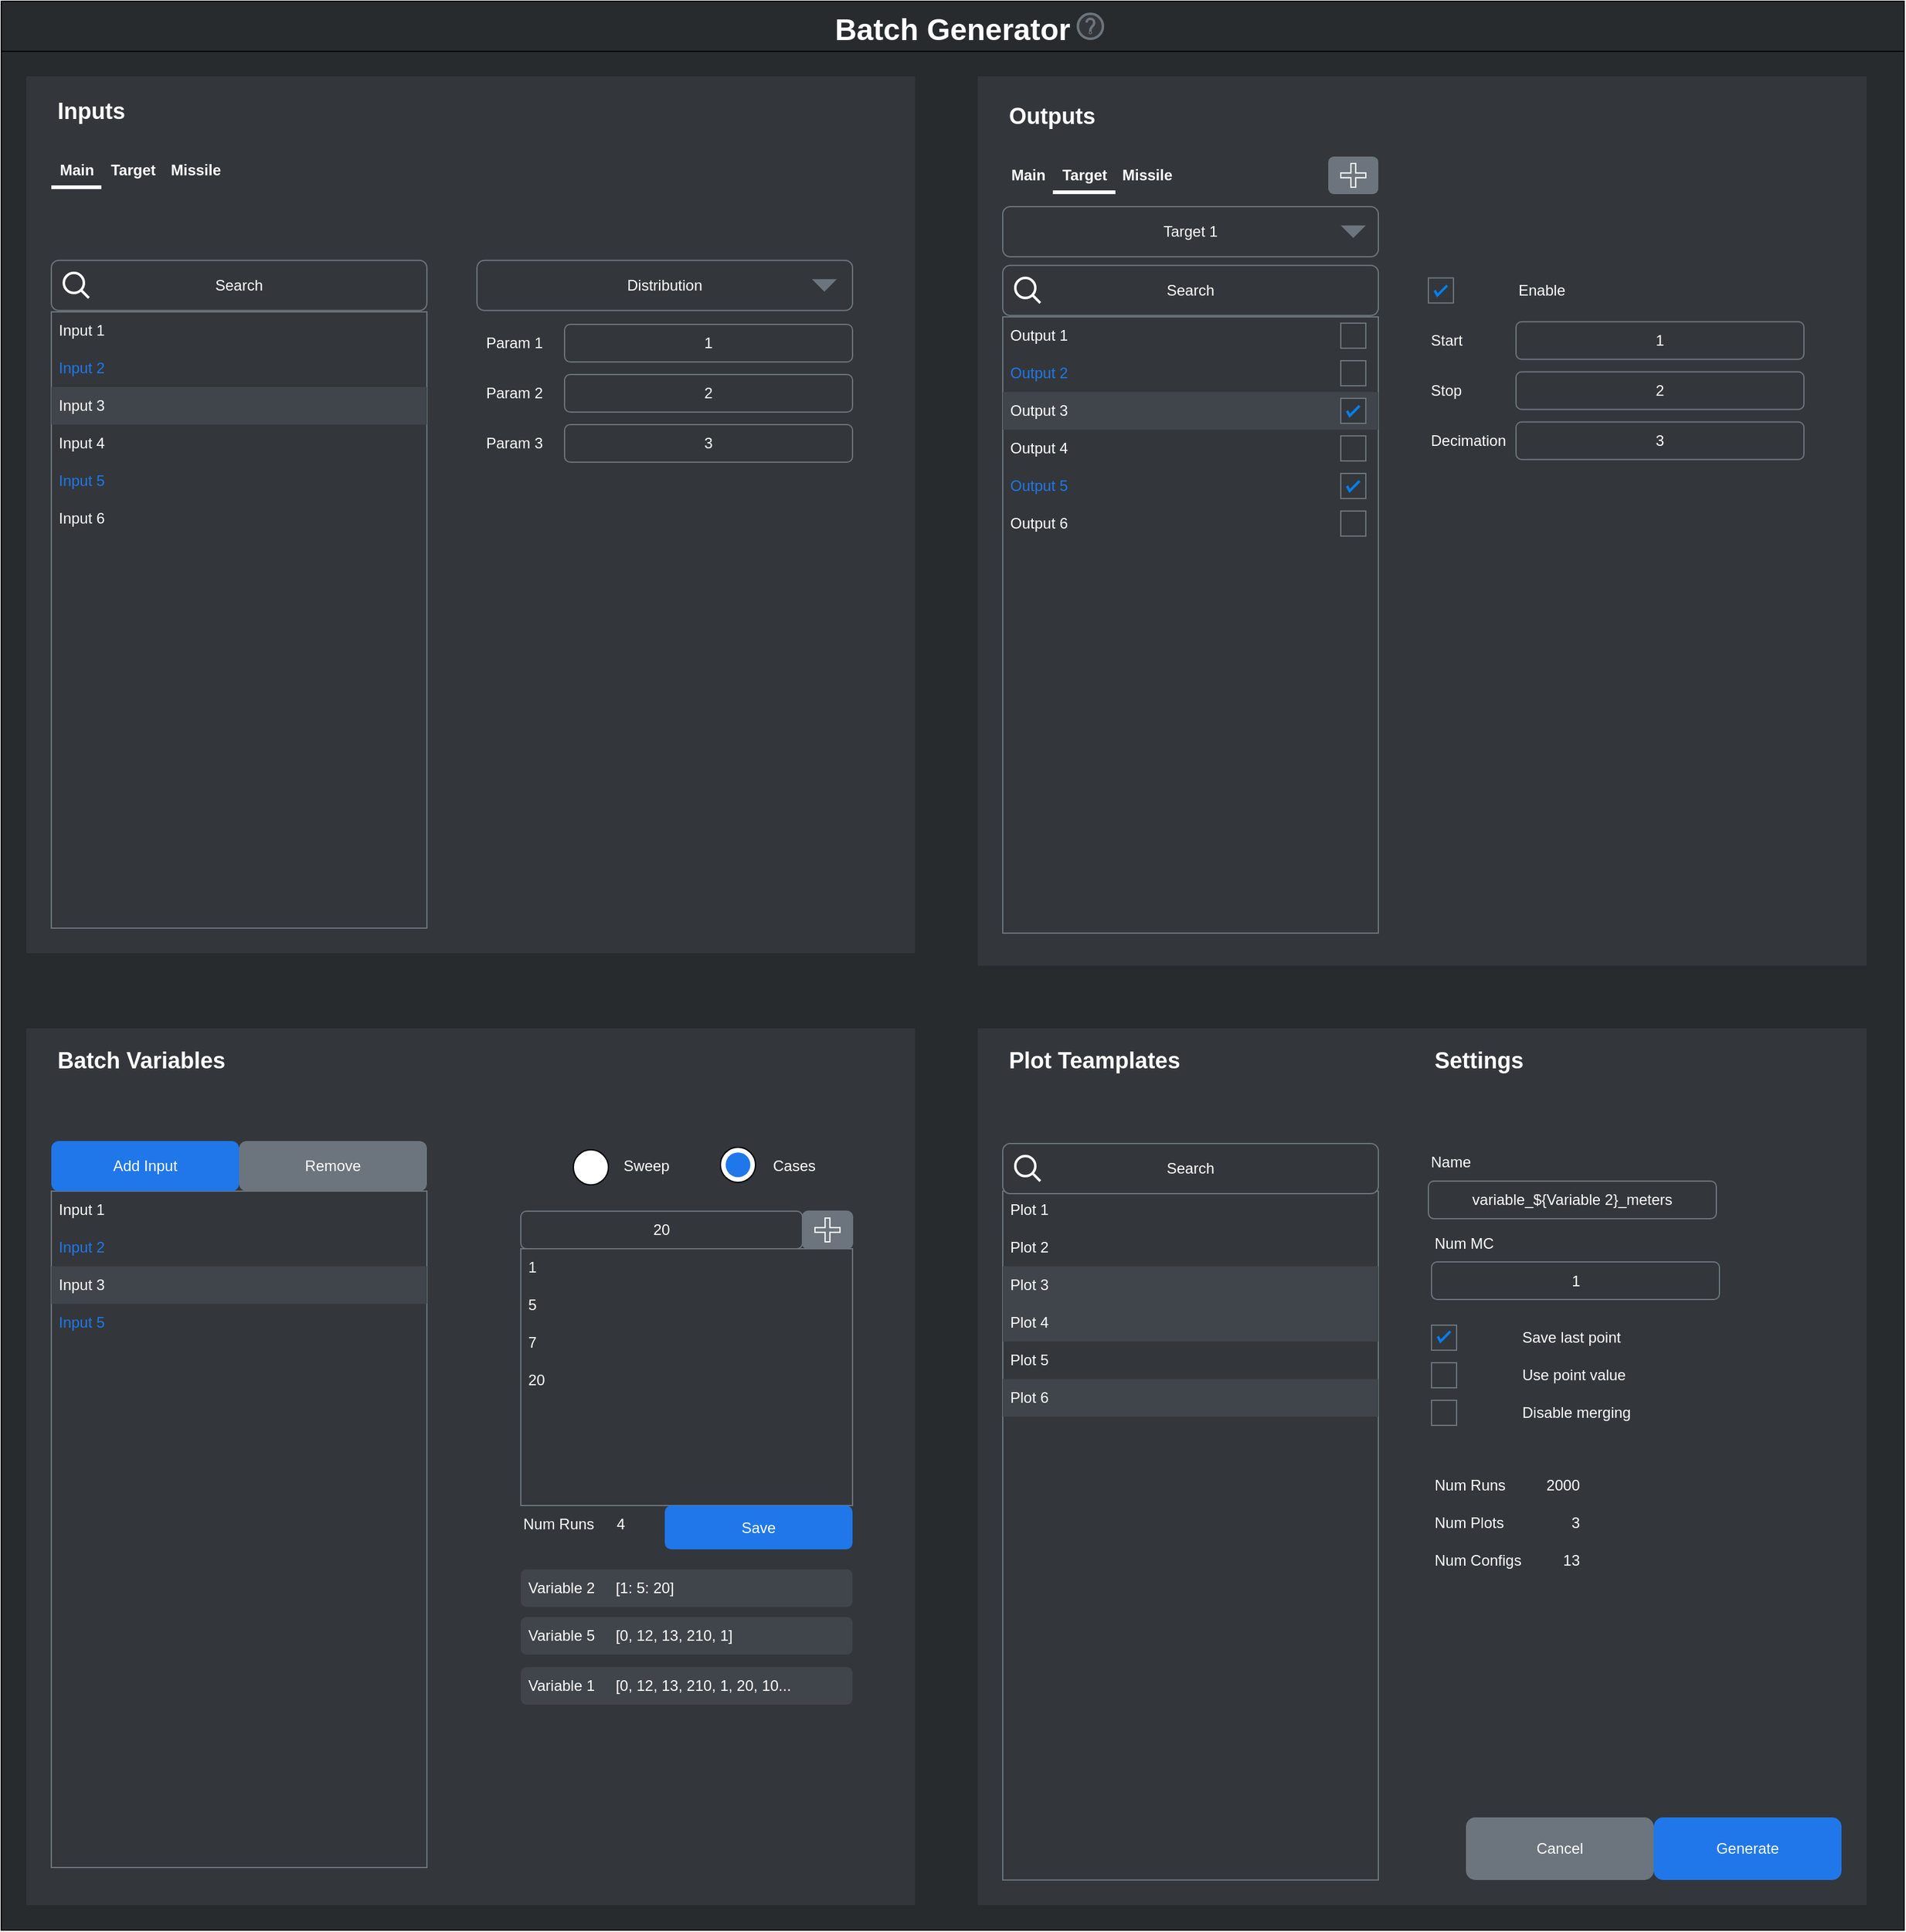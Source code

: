 <mxfile version="23.1.5" type="device" pages="2">
  <diagram name="Dark" id="lye6Jjw_iSvx5hqJg524">
    <mxGraphModel dx="-1515" dy="1087" grid="1" gridSize="10" guides="1" tooltips="1" connect="1" arrows="1" fold="1" page="1" pageScale="1" pageWidth="850" pageHeight="1100" math="0" shadow="0">
      <root>
        <mxCell id="0" />
        <mxCell id="1" parent="0" />
        <mxCell id="jyjrXBeGag7pcf7ObZyp-207" value="Batch Generator" style="swimlane;fontSize=24;startSize=40;swimlaneFillColor=#272b2e;fillColor=#272b2e;fontColor=#FFFFFF;" vertex="1" parent="1">
          <mxGeometry x="3530" y="240" width="1520" height="1540" as="geometry">
            <mxRectangle x="3530" y="240" width="230" height="40" as="alternateBounds" />
          </mxGeometry>
        </mxCell>
        <mxCell id="jyjrXBeGag7pcf7ObZyp-208" value="" style="swimlane;startSize=0;rounded=1;fillStyle=auto;shadow=0;swimlaneFillColor=#33373b;strokeColor=none;fillColor=none;swimlaneLine=1;glass=0;" vertex="1" parent="jyjrXBeGag7pcf7ObZyp-207">
          <mxGeometry x="20" y="60" width="710" height="700" as="geometry">
            <mxRectangle x="1730" y="190" width="50" height="40" as="alternateBounds" />
          </mxGeometry>
        </mxCell>
        <mxCell id="jyjrXBeGag7pcf7ObZyp-209" value="Search" style="rounded=1;whiteSpace=wrap;html=1;fillColor=#33373b;fontColor=#FFFFFF;strokeColor=#6c757d;" vertex="1" parent="jyjrXBeGag7pcf7ObZyp-208">
          <mxGeometry x="20" y="146.89" width="300" height="40" as="geometry" />
        </mxCell>
        <mxCell id="jyjrXBeGag7pcf7ObZyp-210" value="" style="rounded=0;whiteSpace=wrap;html=1;fillColor=#33373b;strokeColor=#6c757d;" vertex="1" parent="jyjrXBeGag7pcf7ObZyp-208">
          <mxGeometry x="20" y="188" width="300" height="492" as="geometry" />
        </mxCell>
        <mxCell id="jyjrXBeGag7pcf7ObZyp-211" value="1" style="rounded=1;whiteSpace=wrap;html=1;fillColor=#33373b;strokeColor=#6C757D;fontColor=#FFFFFF;" vertex="1" parent="jyjrXBeGag7pcf7ObZyp-208">
          <mxGeometry x="430" y="198" width="230" height="30" as="geometry" />
        </mxCell>
        <mxCell id="jyjrXBeGag7pcf7ObZyp-214" value="Param 1" style="text;html=1;align=center;verticalAlign=middle;whiteSpace=wrap;rounded=0;fontColor=#FFFFFF;" vertex="1" parent="jyjrXBeGag7pcf7ObZyp-208">
          <mxGeometry x="360" y="198" width="60" height="30" as="geometry" />
        </mxCell>
        <mxCell id="jyjrXBeGag7pcf7ObZyp-215" value="Param 2" style="text;html=1;align=center;verticalAlign=middle;whiteSpace=wrap;rounded=0;fontColor=#FFFFFF;" vertex="1" parent="jyjrXBeGag7pcf7ObZyp-208">
          <mxGeometry x="360" y="238" width="60" height="30" as="geometry" />
        </mxCell>
        <mxCell id="jyjrXBeGag7pcf7ObZyp-216" value="Param 3" style="text;html=1;align=center;verticalAlign=middle;whiteSpace=wrap;rounded=0;fontColor=#FFFFFF;" vertex="1" parent="jyjrXBeGag7pcf7ObZyp-208">
          <mxGeometry x="360" y="278" width="60" height="30" as="geometry" />
        </mxCell>
        <mxCell id="jyjrXBeGag7pcf7ObZyp-217" value="Input 1" style="text;strokeColor=none;fillColor=none;align=left;verticalAlign=middle;spacingLeft=4;spacingRight=4;overflow=hidden;points=[[0,0.5],[1,0.5]];portConstraint=eastwest;rotatable=0;whiteSpace=wrap;html=1;fontColor=#FFFFFF;" vertex="1" parent="jyjrXBeGag7pcf7ObZyp-208">
          <mxGeometry x="20" y="188" width="300" height="30" as="geometry" />
        </mxCell>
        <mxCell id="jyjrXBeGag7pcf7ObZyp-218" value="Input 2" style="text;align=left;verticalAlign=middle;spacingLeft=4;spacingRight=4;overflow=hidden;points=[[0,0.5],[1,0.5]];portConstraint=eastwest;rotatable=0;whiteSpace=wrap;html=1;fillColor=none;fillStyle=solid;fontColor=#2077e9;" vertex="1" parent="jyjrXBeGag7pcf7ObZyp-208">
          <mxGeometry x="20" y="218" width="300" height="30" as="geometry" />
        </mxCell>
        <mxCell id="jyjrXBeGag7pcf7ObZyp-219" value="Input 3" style="text;strokeColor=none;fillColor=#40454b;align=left;verticalAlign=middle;spacingLeft=4;spacingRight=4;overflow=hidden;points=[[0,0.5],[1,0.5]];portConstraint=eastwest;rotatable=0;whiteSpace=wrap;html=1;fontColor=#FFFFFF;" vertex="1" parent="jyjrXBeGag7pcf7ObZyp-208">
          <mxGeometry x="20" y="248" width="300" height="30" as="geometry" />
        </mxCell>
        <mxCell id="jyjrXBeGag7pcf7ObZyp-220" value="Input 6" style="text;strokeColor=none;fillColor=none;align=left;verticalAlign=middle;spacingLeft=4;spacingRight=4;overflow=hidden;points=[[0,0.5],[1,0.5]];portConstraint=eastwest;rotatable=0;whiteSpace=wrap;html=1;fontColor=#FFFFFF;" vertex="1" parent="jyjrXBeGag7pcf7ObZyp-208">
          <mxGeometry x="20" y="338" width="300" height="30" as="geometry" />
        </mxCell>
        <mxCell id="jyjrXBeGag7pcf7ObZyp-221" value="Input 4" style="text;strokeColor=none;fillColor=none;align=left;verticalAlign=middle;spacingLeft=4;spacingRight=4;overflow=hidden;points=[[0,0.5],[1,0.5]];portConstraint=eastwest;rotatable=0;whiteSpace=wrap;html=1;fontColor=#FFFFFF;" vertex="1" parent="jyjrXBeGag7pcf7ObZyp-208">
          <mxGeometry x="20" y="278" width="300" height="30" as="geometry" />
        </mxCell>
        <mxCell id="jyjrXBeGag7pcf7ObZyp-222" value="Input 5" style="text;strokeColor=none;fillColor=none;align=left;verticalAlign=middle;spacingLeft=4;spacingRight=4;overflow=hidden;points=[[0,0.5],[1,0.5]];portConstraint=eastwest;rotatable=0;whiteSpace=wrap;html=1;fontColor=#2077e9;" vertex="1" parent="jyjrXBeGag7pcf7ObZyp-208">
          <mxGeometry x="20" y="308" width="300" height="30" as="geometry" />
        </mxCell>
        <mxCell id="jyjrXBeGag7pcf7ObZyp-223" value="" style="html=1;verticalLabelPosition=bottom;align=center;labelBackgroundColor=#ffffff;verticalAlign=top;strokeWidth=2;strokeColor=#FFFFFF;shadow=0;dashed=0;shape=mxgraph.ios7.icons.looking_glass;fillColor=#33373b;" vertex="1" parent="jyjrXBeGag7pcf7ObZyp-208">
          <mxGeometry x="30" y="156.89" width="20" height="20" as="geometry" />
        </mxCell>
        <mxCell id="jyjrXBeGag7pcf7ObZyp-224" value="Distribution" style="rounded=1;whiteSpace=wrap;html=1;strokeColor=#6c757d;fillColor=#33373b;fontColor=#FFFFFF;" vertex="1" parent="jyjrXBeGag7pcf7ObZyp-208">
          <mxGeometry x="360" y="146.89" width="300" height="40" as="geometry" />
        </mxCell>
        <mxCell id="jyjrXBeGag7pcf7ObZyp-225" value="" style="triangle;whiteSpace=wrap;html=1;direction=south;fillColor=#6c757d;strokeColor=none;" vertex="1" parent="jyjrXBeGag7pcf7ObZyp-208">
          <mxGeometry x="627.5" y="161.89" width="20" height="10" as="geometry" />
        </mxCell>
        <mxCell id="jyjrXBeGag7pcf7ObZyp-226" value="" style="strokeWidth=1;html=1;shadow=0;dashed=0;shape=mxgraph.android.rrect;rSize=0;fillColor=none;strokeColor=none;" vertex="1" parent="jyjrXBeGag7pcf7ObZyp-208">
          <mxGeometry x="20" y="60" width="140" height="30" as="geometry" />
        </mxCell>
        <mxCell id="jyjrXBeGag7pcf7ObZyp-227" value="Target" style="strokeWidth=1;html=1;shadow=0;dashed=0;shape=mxgraph.android.anchor;fontStyle=1;fontColor=#FFFFFF;" vertex="1" parent="jyjrXBeGag7pcf7ObZyp-226">
          <mxGeometry x="40" width="50" height="30" as="geometry" />
        </mxCell>
        <mxCell id="jyjrXBeGag7pcf7ObZyp-228" value="Missile" style="strokeWidth=1;html=1;shadow=0;dashed=0;shape=mxgraph.android.anchor;fontStyle=1;fontColor=#FFFFFF;" vertex="1" parent="jyjrXBeGag7pcf7ObZyp-226">
          <mxGeometry x="90" width="50" height="30" as="geometry" />
        </mxCell>
        <mxCell id="jyjrXBeGag7pcf7ObZyp-229" value="Main" style="strokeWidth=1;html=1;shadow=0;dashed=0;shape=mxgraph.android.rrect;rSize=0;fontStyle=1;fillColor=none;strokeColor=none;fontColor=#FFFFFF;" vertex="1" parent="jyjrXBeGag7pcf7ObZyp-226">
          <mxGeometry width="40" height="30" as="geometry" />
        </mxCell>
        <mxCell id="jyjrXBeGag7pcf7ObZyp-230" value="" style="strokeWidth=1;html=1;shadow=0;dashed=0;shape=mxgraph.android.rrect;rSize=0;fillColor=#FFFFFF;strokeColor=none;" vertex="1" parent="jyjrXBeGag7pcf7ObZyp-229">
          <mxGeometry y="27" width="40" height="3" as="geometry" />
        </mxCell>
        <mxCell id="jyjrXBeGag7pcf7ObZyp-231" value="&lt;h1 style=&quot;font-size: 18px;&quot;&gt;Inputs&lt;/h1&gt;" style="text;html=1;spacing=5;spacingTop=-20;whiteSpace=wrap;overflow=hidden;rounded=0;fontSize=18;align=left;verticalAlign=middle;fontColor=#FFFFFF;" vertex="1" parent="jyjrXBeGag7pcf7ObZyp-208">
          <mxGeometry x="20" y="20" width="63" height="22" as="geometry" />
        </mxCell>
        <mxCell id="jyjrXBeGag7pcf7ObZyp-330" value="3" style="rounded=1;whiteSpace=wrap;html=1;fillColor=#33373b;strokeColor=#6c757d;fontColor=#FFFFFF;" vertex="1" parent="jyjrXBeGag7pcf7ObZyp-208">
          <mxGeometry x="430" y="278" width="230" height="30" as="geometry" />
        </mxCell>
        <mxCell id="jyjrXBeGag7pcf7ObZyp-329" value="2" style="rounded=1;whiteSpace=wrap;html=1;fillColor=#33373b;strokeColor=#6c757d;fontColor=#FFFFFF;" vertex="1" parent="jyjrXBeGag7pcf7ObZyp-208">
          <mxGeometry x="430" y="238" width="230" height="30" as="geometry" />
        </mxCell>
        <mxCell id="jyjrXBeGag7pcf7ObZyp-232" value="" style="swimlane;startSize=0;swimlaneFillColor=#33373b;strokeColor=none;fillColor=none;" vertex="1" parent="jyjrXBeGag7pcf7ObZyp-207">
          <mxGeometry x="780" y="60" width="710" height="710" as="geometry">
            <mxRectangle x="2490" y="190" width="50" height="40" as="alternateBounds" />
          </mxGeometry>
        </mxCell>
        <mxCell id="jyjrXBeGag7pcf7ObZyp-331" value="" style="rounded=0;whiteSpace=wrap;html=1;fillColor=#33373b;strokeColor=#6c757d;" vertex="1" parent="jyjrXBeGag7pcf7ObZyp-232">
          <mxGeometry x="20" y="192" width="300" height="492" as="geometry" />
        </mxCell>
        <mxCell id="jyjrXBeGag7pcf7ObZyp-235" value="1" style="rounded=1;whiteSpace=wrap;html=1;fontColor=#FFFFFF;fillColor=#33373b;strokeColor=#6c757d;" vertex="1" parent="jyjrXBeGag7pcf7ObZyp-232">
          <mxGeometry x="430" y="195.89" width="230" height="30" as="geometry" />
        </mxCell>
        <mxCell id="jyjrXBeGag7pcf7ObZyp-236" value="2" style="rounded=1;whiteSpace=wrap;html=1;fontColor=#FFFFFF;fillColor=#33373b;strokeColor=#6c757d;" vertex="1" parent="jyjrXBeGag7pcf7ObZyp-232">
          <mxGeometry x="430" y="235.89" width="230" height="30" as="geometry" />
        </mxCell>
        <mxCell id="jyjrXBeGag7pcf7ObZyp-237" value="3" style="rounded=1;whiteSpace=wrap;html=1;glass=0;fontColor=#FFFFFF;fillColor=#33373b;strokeColor=#6c757d;" vertex="1" parent="jyjrXBeGag7pcf7ObZyp-232">
          <mxGeometry x="430" y="275.89" width="230" height="30" as="geometry" />
        </mxCell>
        <mxCell id="jyjrXBeGag7pcf7ObZyp-238" value="Start" style="text;html=1;align=left;verticalAlign=middle;whiteSpace=wrap;rounded=0;fontColor=#FFFFFF;" vertex="1" parent="jyjrXBeGag7pcf7ObZyp-232">
          <mxGeometry x="360" y="195.89" width="60" height="30" as="geometry" />
        </mxCell>
        <mxCell id="jyjrXBeGag7pcf7ObZyp-239" value="Stop" style="text;html=1;align=left;verticalAlign=middle;whiteSpace=wrap;rounded=0;fontColor=#FFFFFF;" vertex="1" parent="jyjrXBeGag7pcf7ObZyp-232">
          <mxGeometry x="360" y="235.89" width="60" height="30" as="geometry" />
        </mxCell>
        <mxCell id="jyjrXBeGag7pcf7ObZyp-240" value="Decimation" style="text;html=1;align=left;verticalAlign=middle;whiteSpace=wrap;rounded=0;fontColor=#FFFFFF;" vertex="1" parent="jyjrXBeGag7pcf7ObZyp-232">
          <mxGeometry x="360" y="275.89" width="60" height="30" as="geometry" />
        </mxCell>
        <mxCell id="jyjrXBeGag7pcf7ObZyp-241" value="Output 1" style="text;strokeColor=none;fillColor=none;align=left;verticalAlign=middle;spacingLeft=4;spacingRight=4;overflow=hidden;points=[[0,0.5],[1,0.5]];portConstraint=eastwest;rotatable=0;whiteSpace=wrap;html=1;fontColor=#FFFFFF;" vertex="1" parent="jyjrXBeGag7pcf7ObZyp-232">
          <mxGeometry x="20" y="192" width="300" height="30" as="geometry" />
        </mxCell>
        <mxCell id="jyjrXBeGag7pcf7ObZyp-242" value="Output 2" style="text;align=left;verticalAlign=middle;spacingLeft=4;spacingRight=4;overflow=hidden;points=[[0,0.5],[1,0.5]];portConstraint=eastwest;rotatable=0;whiteSpace=wrap;html=1;fillColor=none;fillStyle=solid;fontColor=#2077e9;" vertex="1" parent="jyjrXBeGag7pcf7ObZyp-232">
          <mxGeometry x="20" y="222" width="300" height="30" as="geometry" />
        </mxCell>
        <mxCell id="jyjrXBeGag7pcf7ObZyp-243" value="Output 3" style="text;strokeColor=none;fillColor=#40454b;align=left;verticalAlign=middle;spacingLeft=4;spacingRight=4;overflow=hidden;points=[[0,0.5],[1,0.5]];portConstraint=eastwest;rotatable=0;whiteSpace=wrap;html=1;fontColor=#FFFFFF;" vertex="1" parent="jyjrXBeGag7pcf7ObZyp-232">
          <mxGeometry x="20" y="252" width="300" height="30" as="geometry" />
        </mxCell>
        <mxCell id="jyjrXBeGag7pcf7ObZyp-244" value="Output 6" style="text;strokeColor=none;fillColor=none;align=left;verticalAlign=middle;spacingLeft=4;spacingRight=4;overflow=hidden;points=[[0,0.5],[1,0.5]];portConstraint=eastwest;rotatable=0;whiteSpace=wrap;html=1;fontColor=#FFFFFF;" vertex="1" parent="jyjrXBeGag7pcf7ObZyp-232">
          <mxGeometry x="20" y="342" width="300" height="30" as="geometry" />
        </mxCell>
        <mxCell id="jyjrXBeGag7pcf7ObZyp-245" value="Output 4" style="text;strokeColor=none;fillColor=none;align=left;verticalAlign=middle;spacingLeft=4;spacingRight=4;overflow=hidden;points=[[0,0.5],[1,0.5]];portConstraint=eastwest;rotatable=0;whiteSpace=wrap;html=1;fontColor=#FFFFFF;" vertex="1" parent="jyjrXBeGag7pcf7ObZyp-232">
          <mxGeometry x="20" y="282" width="300" height="30" as="geometry" />
        </mxCell>
        <mxCell id="jyjrXBeGag7pcf7ObZyp-246" value="Output 5" style="text;strokeColor=none;fillColor=none;align=left;verticalAlign=middle;spacingLeft=4;spacingRight=4;overflow=hidden;points=[[0,0.5],[1,0.5]];portConstraint=eastwest;rotatable=0;whiteSpace=wrap;html=1;fontColor=#2077e9;" vertex="1" parent="jyjrXBeGag7pcf7ObZyp-232">
          <mxGeometry x="20" y="312" width="300" height="30" as="geometry" />
        </mxCell>
        <mxCell id="jyjrXBeGag7pcf7ObZyp-248" value="" style="whiteSpace=wrap;html=1;aspect=fixed;fillColor=#33373b;strokeColor=#6c757d;" vertex="1" parent="jyjrXBeGag7pcf7ObZyp-232">
          <mxGeometry x="360" y="160.89" width="20" height="20" as="geometry" />
        </mxCell>
        <mxCell id="jyjrXBeGag7pcf7ObZyp-249" value="" style="html=1;verticalLabelPosition=bottom;labelBackgroundColor=#ffffff;verticalAlign=top;shadow=0;dashed=0;strokeWidth=2;shape=mxgraph.ios7.misc.check;strokeColor=#0080f0;" vertex="1" parent="jyjrXBeGag7pcf7ObZyp-232">
          <mxGeometry x="365" y="166.89" width="10" height="8" as="geometry" />
        </mxCell>
        <mxCell id="jyjrXBeGag7pcf7ObZyp-250" value="Enable" style="text;html=1;align=left;verticalAlign=middle;whiteSpace=wrap;rounded=0;fontColor=#FFFFFF;" vertex="1" parent="jyjrXBeGag7pcf7ObZyp-232">
          <mxGeometry x="430" y="155.89" width="60" height="30" as="geometry" />
        </mxCell>
        <mxCell id="jyjrXBeGag7pcf7ObZyp-251" value="" style="whiteSpace=wrap;html=1;aspect=fixed;fillColor=#33373b;strokeColor=#6c757d;" vertex="1" parent="jyjrXBeGag7pcf7ObZyp-232">
          <mxGeometry x="290" y="257" width="20" height="20" as="geometry" />
        </mxCell>
        <mxCell id="jyjrXBeGag7pcf7ObZyp-252" value="" style="html=1;verticalLabelPosition=bottom;labelBackgroundColor=#ffffff;verticalAlign=top;shadow=0;dashed=0;strokeWidth=2;shape=mxgraph.ios7.misc.check;strokeColor=#0080f0;" vertex="1" parent="jyjrXBeGag7pcf7ObZyp-232">
          <mxGeometry x="295" y="263" width="10" height="8" as="geometry" />
        </mxCell>
        <mxCell id="jyjrXBeGag7pcf7ObZyp-253" value="" style="whiteSpace=wrap;html=1;aspect=fixed;fillColor=#33373b;strokeColor=#6c757d;" vertex="1" parent="jyjrXBeGag7pcf7ObZyp-232">
          <mxGeometry x="290" y="347" width="20" height="20" as="geometry" />
        </mxCell>
        <mxCell id="jyjrXBeGag7pcf7ObZyp-254" value="" style="whiteSpace=wrap;html=1;aspect=fixed;fillColor=#33373b;strokeColor=#6c757d;" vertex="1" parent="jyjrXBeGag7pcf7ObZyp-232">
          <mxGeometry x="290" y="287" width="20" height="20" as="geometry" />
        </mxCell>
        <mxCell id="jyjrXBeGag7pcf7ObZyp-255" value="" style="whiteSpace=wrap;html=1;aspect=fixed;fillColor=#33373b;strokeColor=#6c757d;" vertex="1" parent="jyjrXBeGag7pcf7ObZyp-232">
          <mxGeometry x="290" y="197" width="20" height="20" as="geometry" />
        </mxCell>
        <mxCell id="jyjrXBeGag7pcf7ObZyp-256" value="" style="whiteSpace=wrap;html=1;aspect=fixed;fillColor=#33373b;strokeColor=#6c757d;" vertex="1" parent="jyjrXBeGag7pcf7ObZyp-232">
          <mxGeometry x="290" y="227" width="20" height="20" as="geometry" />
        </mxCell>
        <mxCell id="jyjrXBeGag7pcf7ObZyp-257" value="" style="whiteSpace=wrap;html=1;aspect=fixed;fillColor=#33373b;strokeColor=#6c757d;" vertex="1" parent="jyjrXBeGag7pcf7ObZyp-232">
          <mxGeometry x="290" y="317" width="20" height="20" as="geometry" />
        </mxCell>
        <mxCell id="jyjrXBeGag7pcf7ObZyp-258" value="" style="html=1;verticalLabelPosition=bottom;labelBackgroundColor=#ffffff;verticalAlign=top;shadow=0;dashed=0;strokeWidth=2;shape=mxgraph.ios7.misc.check;strokeColor=#0080f0;" vertex="1" parent="jyjrXBeGag7pcf7ObZyp-232">
          <mxGeometry x="295" y="323" width="10" height="8" as="geometry" />
        </mxCell>
        <mxCell id="jyjrXBeGag7pcf7ObZyp-259" value="" style="strokeWidth=1;html=1;shadow=0;dashed=0;shape=mxgraph.android.rrect;rSize=0;fillColor=none;strokeColor=none;fontColor=#FFFFFF;" vertex="1" parent="jyjrXBeGag7pcf7ObZyp-232">
          <mxGeometry x="20" y="64" width="140" height="30" as="geometry" />
        </mxCell>
        <mxCell id="jyjrXBeGag7pcf7ObZyp-260" value="Main" style="strokeWidth=1;html=1;shadow=0;dashed=0;shape=mxgraph.android.anchor;fontStyle=1;fontColor=#FFFFFF;" vertex="1" parent="jyjrXBeGag7pcf7ObZyp-259">
          <mxGeometry width="40" height="30" as="geometry" />
        </mxCell>
        <mxCell id="jyjrXBeGag7pcf7ObZyp-261" value="Missile" style="strokeWidth=1;html=1;shadow=0;dashed=0;shape=mxgraph.android.anchor;fontStyle=1;fontColor=#FFFFFF;" vertex="1" parent="jyjrXBeGag7pcf7ObZyp-259">
          <mxGeometry x="90" width="50" height="30" as="geometry" />
        </mxCell>
        <mxCell id="jyjrXBeGag7pcf7ObZyp-262" value="Target" style="strokeWidth=1;html=1;shadow=0;dashed=0;shape=mxgraph.android.rrect;rSize=0;fontStyle=1;fillColor=none;strokeColor=none;fontColor=#FFFFFF;" vertex="1" parent="jyjrXBeGag7pcf7ObZyp-259">
          <mxGeometry x="40" width="50" height="30" as="geometry" />
        </mxCell>
        <mxCell id="jyjrXBeGag7pcf7ObZyp-263" value="" style="strokeWidth=1;html=1;shadow=0;dashed=0;shape=mxgraph.android.rrect;rSize=0;fillColor=#FFFFFF;strokeColor=none;" vertex="1" parent="jyjrXBeGag7pcf7ObZyp-262">
          <mxGeometry y="27" width="50" height="3" as="geometry" />
        </mxCell>
        <mxCell id="jyjrXBeGag7pcf7ObZyp-264" value="&lt;h1 style=&quot;font-size: 18px;&quot;&gt;Outputs&lt;/h1&gt;" style="text;html=1;spacing=5;spacingTop=-20;whiteSpace=wrap;overflow=hidden;rounded=0;fontSize=18;align=left;verticalAlign=middle;fontColor=#FFFFFF;" vertex="1" parent="jyjrXBeGag7pcf7ObZyp-232">
          <mxGeometry x="20" y="24" width="81.5" height="22" as="geometry" />
        </mxCell>
        <mxCell id="jyjrXBeGag7pcf7ObZyp-265" value="Target 1" style="rounded=1;whiteSpace=wrap;html=1;fillColor=#33373b;fontColor=#FFFFFF;strokeColor=#6c757d;" vertex="1" parent="jyjrXBeGag7pcf7ObZyp-232">
          <mxGeometry x="20" y="104" width="300" height="40" as="geometry" />
        </mxCell>
        <mxCell id="jyjrXBeGag7pcf7ObZyp-266" value="" style="triangle;whiteSpace=wrap;html=1;direction=south;strokeColor=none;fillColor=#6c757d;" vertex="1" parent="jyjrXBeGag7pcf7ObZyp-232">
          <mxGeometry x="290" y="119" width="20" height="10" as="geometry" />
        </mxCell>
        <mxCell id="jyjrXBeGag7pcf7ObZyp-267" value="" style="rounded=1;whiteSpace=wrap;html=1;fillColor=#6c757d;strokeColor=none;" vertex="1" parent="jyjrXBeGag7pcf7ObZyp-232">
          <mxGeometry x="280" y="64" width="40" height="30" as="geometry" />
        </mxCell>
        <mxCell id="jyjrXBeGag7pcf7ObZyp-268" value="" style="shape=cross;whiteSpace=wrap;html=1;fillColor=#6c757d;strokeColor=#FFFFFF;" vertex="1" parent="jyjrXBeGag7pcf7ObZyp-232">
          <mxGeometry x="290" y="69.5" width="20" height="19" as="geometry" />
        </mxCell>
        <mxCell id="jyjrXBeGag7pcf7ObZyp-332" value="Search" style="rounded=1;whiteSpace=wrap;html=1;fillColor=#33373b;fontColor=#FFFFFF;strokeColor=#6c757d;" vertex="1" parent="jyjrXBeGag7pcf7ObZyp-232">
          <mxGeometry x="20" y="150.89" width="300" height="40" as="geometry" />
        </mxCell>
        <mxCell id="jyjrXBeGag7pcf7ObZyp-333" value="" style="html=1;verticalLabelPosition=bottom;align=center;labelBackgroundColor=#ffffff;verticalAlign=top;strokeWidth=2;strokeColor=#FFFFFF;shadow=0;dashed=0;shape=mxgraph.ios7.icons.looking_glass;fillColor=#33373b;" vertex="1" parent="jyjrXBeGag7pcf7ObZyp-232">
          <mxGeometry x="30" y="160.89" width="20" height="20" as="geometry" />
        </mxCell>
        <mxCell id="jyjrXBeGag7pcf7ObZyp-269" value="" style="swimlane;startSize=0;strokeColor=none;swimlaneFillColor=#33373b;fillColor=none;" vertex="1" parent="jyjrXBeGag7pcf7ObZyp-207">
          <mxGeometry x="780" y="820" width="710" height="700" as="geometry" />
        </mxCell>
        <mxCell id="jyjrXBeGag7pcf7ObZyp-270" value="Num MC" style="text;html=1;align=left;verticalAlign=middle;whiteSpace=wrap;rounded=0;fontColor=#FFFFFF;" vertex="1" parent="jyjrXBeGag7pcf7ObZyp-269">
          <mxGeometry x="362.5" y="156.5" width="60" height="30" as="geometry" />
        </mxCell>
        <mxCell id="jyjrXBeGag7pcf7ObZyp-271" value="Num Runs" style="text;html=1;align=left;verticalAlign=middle;whiteSpace=wrap;rounded=0;fontColor=#FFFFFF;" vertex="1" parent="jyjrXBeGag7pcf7ObZyp-269">
          <mxGeometry x="362.5" y="350" width="75" height="30" as="geometry" />
        </mxCell>
        <mxCell id="jyjrXBeGag7pcf7ObZyp-272" value="2000" style="text;html=1;align=right;verticalAlign=middle;whiteSpace=wrap;rounded=0;fontColor=#FFFFFF;" vertex="1" parent="jyjrXBeGag7pcf7ObZyp-269">
          <mxGeometry x="432.5" y="350" width="50" height="30" as="geometry" />
        </mxCell>
        <mxCell id="jyjrXBeGag7pcf7ObZyp-275" value="Save last point" style="text;html=1;align=left;verticalAlign=middle;whiteSpace=wrap;rounded=0;fontColor=#FFFFFF;" vertex="1" parent="jyjrXBeGag7pcf7ObZyp-269">
          <mxGeometry x="432.5" y="232" width="85" height="30" as="geometry" />
        </mxCell>
        <mxCell id="jyjrXBeGag7pcf7ObZyp-276" value="" style="whiteSpace=wrap;html=1;aspect=fixed;fillColor=#33373b;strokeColor=#6c757d;fontColor=#FFFFFF;" vertex="1" parent="jyjrXBeGag7pcf7ObZyp-269">
          <mxGeometry x="362.5" y="267" width="20" height="20" as="geometry" />
        </mxCell>
        <mxCell id="jyjrXBeGag7pcf7ObZyp-277" value="Use point value" style="text;html=1;align=left;verticalAlign=middle;whiteSpace=wrap;rounded=0;fontColor=#FFFFFF;" vertex="1" parent="jyjrXBeGag7pcf7ObZyp-269">
          <mxGeometry x="432.5" y="262" width="85" height="30" as="geometry" />
        </mxCell>
        <mxCell id="jyjrXBeGag7pcf7ObZyp-278" value="Generate" style="rounded=1;whiteSpace=wrap;html=1;fillColor=#2077e9;strokeColor=none;fontColor=#FFFFFF;" vertex="1" parent="jyjrXBeGag7pcf7ObZyp-269">
          <mxGeometry x="540" y="630" width="150" height="50" as="geometry" />
        </mxCell>
        <mxCell id="jyjrXBeGag7pcf7ObZyp-279" value="Cancel" style="rounded=1;whiteSpace=wrap;html=1;fontColor=#FFFFFF;fillColor=#6c757d;strokeColor=none;" vertex="1" parent="jyjrXBeGag7pcf7ObZyp-269">
          <mxGeometry x="390" y="630" width="150" height="50" as="geometry" />
        </mxCell>
        <mxCell id="jyjrXBeGag7pcf7ObZyp-280" value="1" style="rounded=1;whiteSpace=wrap;html=1;fillColor=#33373b;strokeColor=#6c757d;fontColor=#FFFFFF;" vertex="1" parent="jyjrXBeGag7pcf7ObZyp-269">
          <mxGeometry x="362.5" y="186.5" width="230" height="30" as="geometry" />
        </mxCell>
        <mxCell id="jyjrXBeGag7pcf7ObZyp-281" value="Num Plots" style="text;html=1;align=left;verticalAlign=middle;whiteSpace=wrap;rounded=0;fontColor=#FFFFFF;" vertex="1" parent="jyjrXBeGag7pcf7ObZyp-269">
          <mxGeometry x="362.5" y="380" width="75" height="30" as="geometry" />
        </mxCell>
        <mxCell id="jyjrXBeGag7pcf7ObZyp-282" value="3" style="text;html=1;align=right;verticalAlign=middle;whiteSpace=wrap;rounded=0;fontColor=#FFFFFF;" vertex="1" parent="jyjrXBeGag7pcf7ObZyp-269">
          <mxGeometry x="432.5" y="380" width="50" height="30" as="geometry" />
        </mxCell>
        <mxCell id="jyjrXBeGag7pcf7ObZyp-284" value="" style="rounded=0;whiteSpace=wrap;html=1;fillColor=#33373b;strokeColor=#6c757d;fontColor=#FFFFFF;" vertex="1" parent="jyjrXBeGag7pcf7ObZyp-269">
          <mxGeometry x="20" y="130" width="300" height="550" as="geometry" />
        </mxCell>
        <mxCell id="jyjrXBeGag7pcf7ObZyp-285" value="Plot 1" style="text;strokeColor=none;fillColor=none;align=left;verticalAlign=middle;spacingLeft=4;spacingRight=4;overflow=hidden;points=[[0,0.5],[1,0.5]];portConstraint=eastwest;rotatable=0;whiteSpace=wrap;html=1;fontColor=#FFFFFF;" vertex="1" parent="jyjrXBeGag7pcf7ObZyp-269">
          <mxGeometry x="20" y="130" width="300" height="30" as="geometry" />
        </mxCell>
        <mxCell id="jyjrXBeGag7pcf7ObZyp-286" value="Plot 2" style="text;align=left;verticalAlign=middle;spacingLeft=4;spacingRight=4;overflow=hidden;points=[[0,0.5],[1,0.5]];portConstraint=eastwest;rotatable=0;whiteSpace=wrap;html=1;fillStyle=solid;fontColor=#FFFFFF;" vertex="1" parent="jyjrXBeGag7pcf7ObZyp-269">
          <mxGeometry x="20" y="160" width="300" height="30" as="geometry" />
        </mxCell>
        <mxCell id="jyjrXBeGag7pcf7ObZyp-287" value="Plot 3" style="text;strokeColor=none;fillColor=#40454b;align=left;verticalAlign=middle;spacingLeft=4;spacingRight=4;overflow=hidden;points=[[0,0.5],[1,0.5]];portConstraint=eastwest;rotatable=0;whiteSpace=wrap;html=1;fontColor=#FFFFFF;" vertex="1" parent="jyjrXBeGag7pcf7ObZyp-269">
          <mxGeometry x="20" y="190" width="300" height="30" as="geometry" />
        </mxCell>
        <mxCell id="jyjrXBeGag7pcf7ObZyp-288" value="Plot 6" style="text;strokeColor=none;fillColor=#40454b;align=left;verticalAlign=middle;spacingLeft=4;spacingRight=4;overflow=hidden;points=[[0,0.5],[1,0.5]];portConstraint=eastwest;rotatable=0;whiteSpace=wrap;html=1;fontColor=#FFFFFF;" vertex="1" parent="jyjrXBeGag7pcf7ObZyp-269">
          <mxGeometry x="20" y="280.0" width="300" height="30" as="geometry" />
        </mxCell>
        <mxCell id="jyjrXBeGag7pcf7ObZyp-289" value="Plot 4" style="text;strokeColor=none;fillColor=#40454b;align=left;verticalAlign=middle;spacingLeft=4;spacingRight=4;overflow=hidden;points=[[0,0.5],[1,0.5]];portConstraint=eastwest;rotatable=0;whiteSpace=wrap;html=1;fontColor=#FFFFFF;" vertex="1" parent="jyjrXBeGag7pcf7ObZyp-269">
          <mxGeometry x="20" y="220.0" width="300" height="30" as="geometry" />
        </mxCell>
        <mxCell id="jyjrXBeGag7pcf7ObZyp-290" value="Plot 5" style="text;align=left;verticalAlign=middle;spacingLeft=4;spacingRight=4;overflow=hidden;points=[[0,0.5],[1,0.5]];portConstraint=eastwest;rotatable=0;whiteSpace=wrap;html=1;fontColor=#FFFFFF;" vertex="1" parent="jyjrXBeGag7pcf7ObZyp-269">
          <mxGeometry x="20" y="250.0" width="300" height="30" as="geometry" />
        </mxCell>
        <mxCell id="jyjrXBeGag7pcf7ObZyp-292" value="Num Configs" style="text;html=1;align=left;verticalAlign=middle;whiteSpace=wrap;rounded=0;fontColor=#FFFFFF;" vertex="1" parent="jyjrXBeGag7pcf7ObZyp-269">
          <mxGeometry x="362.5" y="410" width="75" height="30" as="geometry" />
        </mxCell>
        <mxCell id="jyjrXBeGag7pcf7ObZyp-293" value="13" style="text;html=1;align=right;verticalAlign=middle;whiteSpace=wrap;rounded=0;fontColor=#FFFFFF;" vertex="1" parent="jyjrXBeGag7pcf7ObZyp-269">
          <mxGeometry x="432.5" y="410" width="50" height="30" as="geometry" />
        </mxCell>
        <mxCell id="jyjrXBeGag7pcf7ObZyp-294" value="variable_${Variable 2}_meters" style="rounded=1;whiteSpace=wrap;html=1;fillColor=#33373b;strokeColor=#6c757d;fontColor=#FFFFFF;" vertex="1" parent="jyjrXBeGag7pcf7ObZyp-269">
          <mxGeometry x="360" y="122" width="230" height="30" as="geometry" />
        </mxCell>
        <mxCell id="jyjrXBeGag7pcf7ObZyp-295" value="Name" style="text;html=1;align=left;verticalAlign=middle;whiteSpace=wrap;rounded=0;fontColor=#FFFFFF;" vertex="1" parent="jyjrXBeGag7pcf7ObZyp-269">
          <mxGeometry x="360" y="92" width="60" height="30" as="geometry" />
        </mxCell>
        <mxCell id="jyjrXBeGag7pcf7ObZyp-296" value="&lt;h1 style=&quot;font-size: 18px;&quot;&gt;Plot Teamplates&lt;/h1&gt;" style="text;html=1;spacing=5;spacingTop=-20;whiteSpace=wrap;overflow=hidden;rounded=0;fontSize=18;align=left;verticalAlign=middle;fontColor=#FFFFFF;" vertex="1" parent="jyjrXBeGag7pcf7ObZyp-269">
          <mxGeometry x="20" y="18" width="150" height="22" as="geometry" />
        </mxCell>
        <mxCell id="jyjrXBeGag7pcf7ObZyp-297" value="&lt;h1 style=&quot;font-size: 18px;&quot;&gt;Settings&lt;/h1&gt;" style="text;html=1;spacing=5;spacingTop=-20;whiteSpace=wrap;overflow=hidden;rounded=0;fontSize=18;align=left;verticalAlign=middle;fontColor=#FFFFFF;" vertex="1" parent="jyjrXBeGag7pcf7ObZyp-269">
          <mxGeometry x="360" y="18" width="150" height="22" as="geometry" />
        </mxCell>
        <mxCell id="jyjrXBeGag7pcf7ObZyp-336" value="Search" style="rounded=1;whiteSpace=wrap;html=1;fillColor=#33373b;fontColor=#FFFFFF;strokeColor=#6c757d;" vertex="1" parent="jyjrXBeGag7pcf7ObZyp-269">
          <mxGeometry x="20" y="92" width="300" height="40" as="geometry" />
        </mxCell>
        <mxCell id="jyjrXBeGag7pcf7ObZyp-337" value="" style="html=1;verticalLabelPosition=bottom;align=center;labelBackgroundColor=#ffffff;verticalAlign=top;strokeWidth=2;strokeColor=#FFFFFF;shadow=0;dashed=0;shape=mxgraph.ios7.icons.looking_glass;fillColor=#33373b;" vertex="1" parent="jyjrXBeGag7pcf7ObZyp-269">
          <mxGeometry x="30" y="102" width="20" height="20" as="geometry" />
        </mxCell>
        <mxCell id="jyjrXBeGag7pcf7ObZyp-338" value="" style="whiteSpace=wrap;html=1;aspect=fixed;fillColor=#33373b;strokeColor=#6c757d;" vertex="1" parent="jyjrXBeGag7pcf7ObZyp-269">
          <mxGeometry x="362.5" y="237" width="20" height="20" as="geometry" />
        </mxCell>
        <mxCell id="jyjrXBeGag7pcf7ObZyp-339" value="" style="html=1;verticalLabelPosition=bottom;labelBackgroundColor=#ffffff;verticalAlign=top;shadow=0;dashed=0;strokeWidth=2;shape=mxgraph.ios7.misc.check;strokeColor=#0080f0;" vertex="1" parent="jyjrXBeGag7pcf7ObZyp-269">
          <mxGeometry x="367.5" y="242" width="10" height="8" as="geometry" />
        </mxCell>
        <mxCell id="KKf5-rGVfc8oX6IRpnsa-1" value="" style="whiteSpace=wrap;html=1;aspect=fixed;fillColor=#33373b;strokeColor=#6c757d;fontColor=#FFFFFF;" vertex="1" parent="jyjrXBeGag7pcf7ObZyp-269">
          <mxGeometry x="362.5" y="297" width="20" height="20" as="geometry" />
        </mxCell>
        <mxCell id="KKf5-rGVfc8oX6IRpnsa-2" value="Disable merging" style="text;html=1;align=left;verticalAlign=middle;whiteSpace=wrap;rounded=0;fontColor=#FFFFFF;" vertex="1" parent="jyjrXBeGag7pcf7ObZyp-269">
          <mxGeometry x="432.5" y="292" width="97.5" height="30" as="geometry" />
        </mxCell>
        <mxCell id="jyjrXBeGag7pcf7ObZyp-298" value="" style="swimlane;startSize=0;fillColor=none;swimlaneFillColor=#33373b;strokeColor=none;" vertex="1" parent="jyjrXBeGag7pcf7ObZyp-207">
          <mxGeometry x="20" y="820" width="710" height="700" as="geometry" />
        </mxCell>
        <mxCell id="jyjrXBeGag7pcf7ObZyp-299" value="" style="rounded=0;whiteSpace=wrap;html=1;fillColor=#33373b;strokeColor=#6c757d;" vertex="1" parent="jyjrXBeGag7pcf7ObZyp-298">
          <mxGeometry x="20" y="130" width="300" height="540" as="geometry" />
        </mxCell>
        <mxCell id="jyjrXBeGag7pcf7ObZyp-300" value="20" style="rounded=1;whiteSpace=wrap;html=1;fontColor=#FFFFFF;fillColor=#33373b;strokeColor=#6c757d;" vertex="1" parent="jyjrXBeGag7pcf7ObZyp-298">
          <mxGeometry x="395" y="146" width="225" height="30" as="geometry" />
        </mxCell>
        <mxCell id="jyjrXBeGag7pcf7ObZyp-301" value="Input 1" style="text;strokeColor=none;fillColor=none;align=left;verticalAlign=middle;spacingLeft=4;spacingRight=4;overflow=hidden;points=[[0,0.5],[1,0.5]];portConstraint=eastwest;rotatable=0;whiteSpace=wrap;html=1;fontColor=#FFFFFF;" vertex="1" parent="jyjrXBeGag7pcf7ObZyp-298">
          <mxGeometry x="20" y="130" width="300" height="30" as="geometry" />
        </mxCell>
        <mxCell id="jyjrXBeGag7pcf7ObZyp-302" value="Input 2" style="text;align=left;verticalAlign=middle;spacingLeft=4;spacingRight=4;overflow=hidden;points=[[0,0.5],[1,0.5]];portConstraint=eastwest;rotatable=0;whiteSpace=wrap;html=1;fillColor=none;fillStyle=solid;fontColor=#2077e9;" vertex="1" parent="jyjrXBeGag7pcf7ObZyp-298">
          <mxGeometry x="20" y="160" width="300" height="30" as="geometry" />
        </mxCell>
        <mxCell id="jyjrXBeGag7pcf7ObZyp-303" value="Input 3" style="text;strokeColor=none;fillColor=#40454b;align=left;verticalAlign=middle;spacingLeft=4;spacingRight=4;overflow=hidden;points=[[0,0.5],[1,0.5]];portConstraint=eastwest;rotatable=0;whiteSpace=wrap;html=1;fontColor=#FFFFFF;" vertex="1" parent="jyjrXBeGag7pcf7ObZyp-298">
          <mxGeometry x="20" y="190" width="300" height="30" as="geometry" />
        </mxCell>
        <mxCell id="jyjrXBeGag7pcf7ObZyp-306" value="Input 5" style="text;strokeColor=none;fillColor=none;align=left;verticalAlign=middle;spacingLeft=4;spacingRight=4;overflow=hidden;points=[[0,0.5],[1,0.5]];portConstraint=eastwest;rotatable=0;whiteSpace=wrap;html=1;fontColor=#2077e9;" vertex="1" parent="jyjrXBeGag7pcf7ObZyp-298">
          <mxGeometry x="20" y="220" width="300" height="30" as="geometry" />
        </mxCell>
        <mxCell id="jyjrXBeGag7pcf7ObZyp-307" value="Add Input" style="rounded=1;whiteSpace=wrap;html=1;fontColor=#FFFFFF;fillColor=#2077e9;strokeColor=none;" vertex="1" parent="jyjrXBeGag7pcf7ObZyp-298">
          <mxGeometry x="20" y="90" width="150" height="40" as="geometry" />
        </mxCell>
        <mxCell id="jyjrXBeGag7pcf7ObZyp-308" value="Remove" style="rounded=1;whiteSpace=wrap;html=1;fontColor=#FFFFFF;fillColor=#6c757d;strokeColor=none;" vertex="1" parent="jyjrXBeGag7pcf7ObZyp-298">
          <mxGeometry x="170" y="90" width="150" height="40" as="geometry" />
        </mxCell>
        <mxCell id="jyjrXBeGag7pcf7ObZyp-309" value="" style="ellipse;whiteSpace=wrap;html=1;aspect=fixed;" vertex="1" parent="jyjrXBeGag7pcf7ObZyp-298">
          <mxGeometry x="554.5" y="95" width="28" height="28" as="geometry" />
        </mxCell>
        <mxCell id="jyjrXBeGag7pcf7ObZyp-310" value="" style="ellipse;whiteSpace=wrap;html=1;aspect=fixed;fillColor=#2077e9;strokeColor=none;" vertex="1" parent="jyjrXBeGag7pcf7ObZyp-298">
          <mxGeometry x="558.63" y="99.12" width="19.75" height="19.75" as="geometry" />
        </mxCell>
        <mxCell id="jyjrXBeGag7pcf7ObZyp-311" value="" style="ellipse;whiteSpace=wrap;html=1;aspect=fixed;" vertex="1" parent="jyjrXBeGag7pcf7ObZyp-298">
          <mxGeometry x="437" y="97.01" width="28" height="28" as="geometry" />
        </mxCell>
        <mxCell id="jyjrXBeGag7pcf7ObZyp-312" value="Cases" style="text;html=1;align=center;verticalAlign=middle;resizable=0;points=[];autosize=1;strokeColor=none;fillColor=none;fontColor=#FFFFFF;" vertex="1" parent="jyjrXBeGag7pcf7ObZyp-298">
          <mxGeometry x="582.5" y="95" width="60" height="30" as="geometry" />
        </mxCell>
        <mxCell id="jyjrXBeGag7pcf7ObZyp-313" value="Sweep" style="text;html=1;align=center;verticalAlign=middle;resizable=0;points=[];autosize=1;strokeColor=none;fillColor=none;fontColor=#FFFFFF;" vertex="1" parent="jyjrXBeGag7pcf7ObZyp-298">
          <mxGeometry x="465" y="95" width="60" height="30" as="geometry" />
        </mxCell>
        <mxCell id="jyjrXBeGag7pcf7ObZyp-314" value="" style="rounded=0;whiteSpace=wrap;html=1;fillColor=#33373b;strokeColor=#6c757d;" vertex="1" parent="jyjrXBeGag7pcf7ObZyp-298">
          <mxGeometry x="395" y="176" width="265" height="205" as="geometry" />
        </mxCell>
        <mxCell id="jyjrXBeGag7pcf7ObZyp-315" value="" style="rounded=1;whiteSpace=wrap;html=1;fillColor=#6c757d;strokeColor=#6c757d;" vertex="1" parent="jyjrXBeGag7pcf7ObZyp-298">
          <mxGeometry x="620" y="146" width="40" height="30" as="geometry" />
        </mxCell>
        <mxCell id="jyjrXBeGag7pcf7ObZyp-316" value="" style="shape=cross;whiteSpace=wrap;html=1;fillColor=#6c757d;strokeColor=#FFFFFF;" vertex="1" parent="jyjrXBeGag7pcf7ObZyp-298">
          <mxGeometry x="630" y="151.5" width="20" height="19" as="geometry" />
        </mxCell>
        <mxCell id="jyjrXBeGag7pcf7ObZyp-317" value="1" style="text;strokeColor=none;fillColor=none;align=left;verticalAlign=middle;spacingLeft=4;spacingRight=4;overflow=hidden;points=[[0,0.5],[1,0.5]];portConstraint=eastwest;rotatable=0;whiteSpace=wrap;html=1;fontColor=#FFFFFF;" vertex="1" parent="jyjrXBeGag7pcf7ObZyp-298">
          <mxGeometry x="395" y="176" width="265" height="30" as="geometry" />
        </mxCell>
        <mxCell id="jyjrXBeGag7pcf7ObZyp-318" value="5" style="text;strokeColor=none;fillColor=none;align=left;verticalAlign=middle;spacingLeft=4;spacingRight=4;overflow=hidden;points=[[0,0.5],[1,0.5]];portConstraint=eastwest;rotatable=0;whiteSpace=wrap;html=1;fontColor=#FFFFFF;" vertex="1" parent="jyjrXBeGag7pcf7ObZyp-298">
          <mxGeometry x="395" y="206" width="265" height="30" as="geometry" />
        </mxCell>
        <mxCell id="jyjrXBeGag7pcf7ObZyp-319" value="7" style="text;strokeColor=none;fillColor=none;align=left;verticalAlign=middle;spacingLeft=4;spacingRight=4;overflow=hidden;points=[[0,0.5],[1,0.5]];portConstraint=eastwest;rotatable=0;whiteSpace=wrap;html=1;fontColor=#FFFFFF;" vertex="1" parent="jyjrXBeGag7pcf7ObZyp-298">
          <mxGeometry x="395" y="236" width="265" height="30" as="geometry" />
        </mxCell>
        <mxCell id="jyjrXBeGag7pcf7ObZyp-320" value="20" style="text;strokeColor=none;fillColor=none;align=left;verticalAlign=middle;spacingLeft=4;spacingRight=4;overflow=hidden;points=[[0,0.5],[1,0.5]];portConstraint=eastwest;rotatable=0;whiteSpace=wrap;html=1;fontColor=#FFFFFF;" vertex="1" parent="jyjrXBeGag7pcf7ObZyp-298">
          <mxGeometry x="395" y="266" width="265" height="30" as="geometry" />
        </mxCell>
        <mxCell id="jyjrXBeGag7pcf7ObZyp-321" value="Variable 5&amp;nbsp; &amp;nbsp; &amp;nbsp;[0, 12, 13, 210, 1]" style="text;align=left;verticalAlign=middle;spacingLeft=4;spacingRight=4;overflow=hidden;points=[[0,0.5],[1,0.5]];portConstraint=eastwest;rotatable=0;whiteSpace=wrap;html=1;shadow=0;fillColor=#40454b;strokeColor=none;fontColor=#FFFFFF;rounded=1;" vertex="1" parent="jyjrXBeGag7pcf7ObZyp-298">
          <mxGeometry x="395" y="470" width="265" height="30" as="geometry" />
        </mxCell>
        <mxCell id="jyjrXBeGag7pcf7ObZyp-322" value="Variable 2&amp;nbsp; &amp;nbsp; &amp;nbsp;[1: 5: 20]" style="text;align=left;verticalAlign=middle;spacingLeft=4;spacingRight=4;overflow=hidden;points=[[0,0.5],[1,0.5]];portConstraint=eastwest;rotatable=0;whiteSpace=wrap;html=1;fillStyle=solid;perimeterSpacing=0;fillColor=#40454b;strokeColor=none;fontColor=#FFFFFF;rounded=1;" vertex="1" parent="jyjrXBeGag7pcf7ObZyp-298">
          <mxGeometry x="395" y="432" width="265" height="30" as="geometry" />
        </mxCell>
        <mxCell id="jyjrXBeGag7pcf7ObZyp-323" value="Variable 1&amp;nbsp; &amp;nbsp; &amp;nbsp;[0, 12, 13, 210, 1, 20, 10..." style="text;align=left;verticalAlign=middle;spacingLeft=4;spacingRight=4;overflow=hidden;points=[[0,0.5],[1,0.5]];portConstraint=eastwest;rotatable=0;whiteSpace=wrap;html=1;shadow=0;fillColor=#40454b;strokeColor=none;fontColor=#FFFFFF;rounded=1;" vertex="1" parent="jyjrXBeGag7pcf7ObZyp-298">
          <mxGeometry x="395" y="510" width="265" height="30" as="geometry" />
        </mxCell>
        <mxCell id="jyjrXBeGag7pcf7ObZyp-324" value="Save" style="rounded=1;whiteSpace=wrap;html=1;fillColor=#2077e9;strokeColor=none;fontColor=#FFFFFF;" vertex="1" parent="jyjrXBeGag7pcf7ObZyp-298">
          <mxGeometry x="510" y="381" width="150" height="35" as="geometry" />
        </mxCell>
        <mxCell id="jyjrXBeGag7pcf7ObZyp-325" value="Num Runs" style="text;html=1;align=left;verticalAlign=middle;whiteSpace=wrap;rounded=0;fontColor=#FFFFFF;" vertex="1" parent="jyjrXBeGag7pcf7ObZyp-298">
          <mxGeometry x="395" y="381" width="75" height="30" as="geometry" />
        </mxCell>
        <mxCell id="jyjrXBeGag7pcf7ObZyp-326" value="4" style="text;html=1;align=center;verticalAlign=middle;whiteSpace=wrap;rounded=0;fontColor=#FFFFFF;" vertex="1" parent="jyjrXBeGag7pcf7ObZyp-298">
          <mxGeometry x="465" y="381" width="20" height="30" as="geometry" />
        </mxCell>
        <mxCell id="jyjrXBeGag7pcf7ObZyp-327" value="&lt;h1 style=&quot;font-size: 18px;&quot;&gt;Batch Variables&lt;/h1&gt;" style="text;html=1;spacing=5;spacingTop=-20;whiteSpace=wrap;overflow=hidden;rounded=0;fontSize=18;align=left;verticalAlign=middle;fontColor=#FFFFFF;" vertex="1" parent="jyjrXBeGag7pcf7ObZyp-298">
          <mxGeometry x="20" y="18" width="160" height="22" as="geometry" />
        </mxCell>
        <mxCell id="jyjrXBeGag7pcf7ObZyp-328" value="" style="html=1;verticalLabelPosition=bottom;align=center;labelBackgroundColor=#ffffff;verticalAlign=top;strokeWidth=2;strokeColor=#6c757d;shadow=0;dashed=0;shape=mxgraph.ios7.icons.help;fillColor=#33373b;" vertex="1" parent="jyjrXBeGag7pcf7ObZyp-207">
          <mxGeometry x="860" y="10" width="20" height="20" as="geometry" />
        </mxCell>
      </root>
    </mxGraphModel>
  </diagram>
  <diagram id="eydR_96oPqCiav8E_pGw" name="Light">
    <mxGraphModel dx="4226" dy="3417" grid="1" gridSize="10" guides="1" tooltips="1" connect="1" arrows="1" fold="1" page="1" pageScale="1" pageWidth="850" pageHeight="1100" math="0" shadow="0">
      <root>
        <mxCell id="0" />
        <mxCell id="1" parent="0" />
        <mxCell id="kWajyOAfAHfTd0w6ghd_-1" value="Batch Generator" style="swimlane;fontSize=24;startSize=30;" vertex="1" parent="1">
          <mxGeometry x="1770" y="470" width="1520" height="1530" as="geometry" />
        </mxCell>
        <mxCell id="kWajyOAfAHfTd0w6ghd_-2" value="" style="swimlane;startSize=0;rounded=1;fillStyle=auto;shadow=0;swimlaneFillColor=#F5F5F5;strokeColor=none;fillColor=none;swimlaneLine=1;" vertex="1" parent="kWajyOAfAHfTd0w6ghd_-1">
          <mxGeometry x="20" y="60" width="710" height="700" as="geometry">
            <mxRectangle x="1730" y="190" width="50" height="40" as="alternateBounds" />
          </mxGeometry>
        </mxCell>
        <mxCell id="kWajyOAfAHfTd0w6ghd_-3" value="Search" style="rounded=1;whiteSpace=wrap;html=1;" vertex="1" parent="kWajyOAfAHfTd0w6ghd_-2">
          <mxGeometry x="20" y="146.89" width="300" height="40" as="geometry" />
        </mxCell>
        <mxCell id="kWajyOAfAHfTd0w6ghd_-4" value="" style="rounded=0;whiteSpace=wrap;html=1;" vertex="1" parent="kWajyOAfAHfTd0w6ghd_-2">
          <mxGeometry x="20" y="188" width="300" height="492" as="geometry" />
        </mxCell>
        <mxCell id="kWajyOAfAHfTd0w6ghd_-5" value="1" style="rounded=1;whiteSpace=wrap;html=1;" vertex="1" parent="kWajyOAfAHfTd0w6ghd_-2">
          <mxGeometry x="430" y="198" width="230" height="30" as="geometry" />
        </mxCell>
        <mxCell id="kWajyOAfAHfTd0w6ghd_-6" value="2" style="rounded=1;whiteSpace=wrap;html=1;" vertex="1" parent="kWajyOAfAHfTd0w6ghd_-2">
          <mxGeometry x="430" y="238" width="230" height="30" as="geometry" />
        </mxCell>
        <mxCell id="kWajyOAfAHfTd0w6ghd_-7" value="3" style="rounded=1;whiteSpace=wrap;html=1;glass=0;" vertex="1" parent="kWajyOAfAHfTd0w6ghd_-2">
          <mxGeometry x="430" y="278" width="230" height="30" as="geometry" />
        </mxCell>
        <mxCell id="kWajyOAfAHfTd0w6ghd_-8" value="Param 1" style="text;html=1;align=center;verticalAlign=middle;whiteSpace=wrap;rounded=0;" vertex="1" parent="kWajyOAfAHfTd0w6ghd_-2">
          <mxGeometry x="360" y="198" width="60" height="30" as="geometry" />
        </mxCell>
        <mxCell id="kWajyOAfAHfTd0w6ghd_-9" value="Param 2" style="text;html=1;align=center;verticalAlign=middle;whiteSpace=wrap;rounded=0;" vertex="1" parent="kWajyOAfAHfTd0w6ghd_-2">
          <mxGeometry x="360" y="238" width="60" height="30" as="geometry" />
        </mxCell>
        <mxCell id="kWajyOAfAHfTd0w6ghd_-10" value="Param 3" style="text;html=1;align=center;verticalAlign=middle;whiteSpace=wrap;rounded=0;" vertex="1" parent="kWajyOAfAHfTd0w6ghd_-2">
          <mxGeometry x="360" y="278" width="60" height="30" as="geometry" />
        </mxCell>
        <mxCell id="kWajyOAfAHfTd0w6ghd_-11" value="Input 1" style="text;strokeColor=none;fillColor=none;align=left;verticalAlign=middle;spacingLeft=4;spacingRight=4;overflow=hidden;points=[[0,0.5],[1,0.5]];portConstraint=eastwest;rotatable=0;whiteSpace=wrap;html=1;" vertex="1" parent="kWajyOAfAHfTd0w6ghd_-2">
          <mxGeometry x="20" y="188" width="300" height="30" as="geometry" />
        </mxCell>
        <mxCell id="kWajyOAfAHfTd0w6ghd_-12" value="Input 2" style="text;align=left;verticalAlign=middle;spacingLeft=4;spacingRight=4;overflow=hidden;points=[[0,0.5],[1,0.5]];portConstraint=eastwest;rotatable=0;whiteSpace=wrap;html=1;fillColor=none;fillStyle=solid;fontColor=#007FFF;" vertex="1" parent="kWajyOAfAHfTd0w6ghd_-2">
          <mxGeometry x="20" y="218" width="300" height="30" as="geometry" />
        </mxCell>
        <mxCell id="kWajyOAfAHfTd0w6ghd_-13" value="Input 3" style="text;strokeColor=#666666;fillColor=#f5f5f5;align=left;verticalAlign=middle;spacingLeft=4;spacingRight=4;overflow=hidden;points=[[0,0.5],[1,0.5]];portConstraint=eastwest;rotatable=0;whiteSpace=wrap;html=1;fontColor=#333333;" vertex="1" parent="kWajyOAfAHfTd0w6ghd_-2">
          <mxGeometry x="20" y="248" width="300" height="30" as="geometry" />
        </mxCell>
        <mxCell id="kWajyOAfAHfTd0w6ghd_-14" value="Input 6" style="text;strokeColor=none;fillColor=none;align=left;verticalAlign=middle;spacingLeft=4;spacingRight=4;overflow=hidden;points=[[0,0.5],[1,0.5]];portConstraint=eastwest;rotatable=0;whiteSpace=wrap;html=1;" vertex="1" parent="kWajyOAfAHfTd0w6ghd_-2">
          <mxGeometry x="20" y="338" width="300" height="30" as="geometry" />
        </mxCell>
        <mxCell id="kWajyOAfAHfTd0w6ghd_-15" value="Input 4" style="text;strokeColor=none;fillColor=none;align=left;verticalAlign=middle;spacingLeft=4;spacingRight=4;overflow=hidden;points=[[0,0.5],[1,0.5]];portConstraint=eastwest;rotatable=0;whiteSpace=wrap;html=1;" vertex="1" parent="kWajyOAfAHfTd0w6ghd_-2">
          <mxGeometry x="20" y="278" width="300" height="30" as="geometry" />
        </mxCell>
        <mxCell id="kWajyOAfAHfTd0w6ghd_-16" value="Input 5" style="text;strokeColor=none;fillColor=none;align=left;verticalAlign=middle;spacingLeft=4;spacingRight=4;overflow=hidden;points=[[0,0.5],[1,0.5]];portConstraint=eastwest;rotatable=0;whiteSpace=wrap;html=1;fontColor=#007FFF;" vertex="1" parent="kWajyOAfAHfTd0w6ghd_-2">
          <mxGeometry x="20" y="308" width="300" height="30" as="geometry" />
        </mxCell>
        <mxCell id="kWajyOAfAHfTd0w6ghd_-17" value="" style="html=1;verticalLabelPosition=bottom;align=center;labelBackgroundColor=#ffffff;verticalAlign=top;strokeWidth=2;strokeColor=default;shadow=0;dashed=0;shape=mxgraph.ios7.icons.looking_glass;" vertex="1" parent="kWajyOAfAHfTd0w6ghd_-2">
          <mxGeometry x="30" y="156.89" width="20" height="20" as="geometry" />
        </mxCell>
        <mxCell id="kWajyOAfAHfTd0w6ghd_-18" value="Distribution" style="rounded=1;whiteSpace=wrap;html=1;" vertex="1" parent="kWajyOAfAHfTd0w6ghd_-2">
          <mxGeometry x="360" y="146.89" width="300" height="40" as="geometry" />
        </mxCell>
        <mxCell id="kWajyOAfAHfTd0w6ghd_-19" value="" style="triangle;whiteSpace=wrap;html=1;direction=south;" vertex="1" parent="kWajyOAfAHfTd0w6ghd_-2">
          <mxGeometry x="627.5" y="161.89" width="20" height="10" as="geometry" />
        </mxCell>
        <mxCell id="kWajyOAfAHfTd0w6ghd_-20" value="" style="strokeWidth=1;html=1;shadow=0;dashed=0;shape=mxgraph.android.rrect;rSize=0;fillColor=none;strokeColor=none;" vertex="1" parent="kWajyOAfAHfTd0w6ghd_-2">
          <mxGeometry x="20" y="60" width="140" height="30" as="geometry" />
        </mxCell>
        <mxCell id="kWajyOAfAHfTd0w6ghd_-21" value="Target" style="strokeWidth=1;html=1;shadow=0;dashed=0;shape=mxgraph.android.anchor;fontStyle=1;fontColor=#666666;" vertex="1" parent="kWajyOAfAHfTd0w6ghd_-20">
          <mxGeometry x="40" width="50" height="30" as="geometry" />
        </mxCell>
        <mxCell id="kWajyOAfAHfTd0w6ghd_-22" value="Missile" style="strokeWidth=1;html=1;shadow=0;dashed=0;shape=mxgraph.android.anchor;fontStyle=1;fontColor=#666666;" vertex="1" parent="kWajyOAfAHfTd0w6ghd_-20">
          <mxGeometry x="90" width="50" height="30" as="geometry" />
        </mxCell>
        <mxCell id="kWajyOAfAHfTd0w6ghd_-23" value="Main" style="strokeWidth=1;html=1;shadow=0;dashed=0;shape=mxgraph.android.rrect;rSize=0;fontStyle=1;fillColor=none;strokeColor=none;fontColor=#666666;" vertex="1" parent="kWajyOAfAHfTd0w6ghd_-20">
          <mxGeometry width="40" height="30" as="geometry" />
        </mxCell>
        <mxCell id="kWajyOAfAHfTd0w6ghd_-24" value="" style="strokeWidth=1;html=1;shadow=0;dashed=0;shape=mxgraph.android.rrect;rSize=0;fillColor=#33b5e5;strokeColor=none;" vertex="1" parent="kWajyOAfAHfTd0w6ghd_-23">
          <mxGeometry y="27" width="40" height="3" as="geometry" />
        </mxCell>
        <mxCell id="kWajyOAfAHfTd0w6ghd_-25" value="&lt;h1 style=&quot;font-size: 18px;&quot;&gt;Inputs&lt;/h1&gt;" style="text;html=1;spacing=5;spacingTop=-20;whiteSpace=wrap;overflow=hidden;rounded=0;fontSize=18;align=left;verticalAlign=middle;" vertex="1" parent="kWajyOAfAHfTd0w6ghd_-2">
          <mxGeometry x="20" y="20" width="63" height="22" as="geometry" />
        </mxCell>
        <mxCell id="kWajyOAfAHfTd0w6ghd_-26" value="" style="swimlane;startSize=0;swimlaneFillColor=#F5F5F5;strokeColor=none;fillColor=none;" vertex="1" parent="kWajyOAfAHfTd0w6ghd_-1">
          <mxGeometry x="780" y="60" width="710" height="700" as="geometry">
            <mxRectangle x="2490" y="190" width="50" height="40" as="alternateBounds" />
          </mxGeometry>
        </mxCell>
        <mxCell id="kWajyOAfAHfTd0w6ghd_-27" value="Search" style="rounded=1;whiteSpace=wrap;html=1;" vertex="1" parent="kWajyOAfAHfTd0w6ghd_-26">
          <mxGeometry x="20" y="150.89" width="300" height="40" as="geometry" />
        </mxCell>
        <mxCell id="kWajyOAfAHfTd0w6ghd_-28" value="" style="rounded=0;whiteSpace=wrap;html=1;" vertex="1" parent="kWajyOAfAHfTd0w6ghd_-26">
          <mxGeometry x="20" y="192" width="300" height="488" as="geometry" />
        </mxCell>
        <mxCell id="kWajyOAfAHfTd0w6ghd_-29" value="1" style="rounded=1;whiteSpace=wrap;html=1;" vertex="1" parent="kWajyOAfAHfTd0w6ghd_-26">
          <mxGeometry x="430" y="195.89" width="230" height="30" as="geometry" />
        </mxCell>
        <mxCell id="kWajyOAfAHfTd0w6ghd_-30" value="2" style="rounded=1;whiteSpace=wrap;html=1;" vertex="1" parent="kWajyOAfAHfTd0w6ghd_-26">
          <mxGeometry x="430" y="235.89" width="230" height="30" as="geometry" />
        </mxCell>
        <mxCell id="kWajyOAfAHfTd0w6ghd_-31" value="3" style="rounded=1;whiteSpace=wrap;html=1;glass=0;" vertex="1" parent="kWajyOAfAHfTd0w6ghd_-26">
          <mxGeometry x="430" y="275.89" width="230" height="30" as="geometry" />
        </mxCell>
        <mxCell id="kWajyOAfAHfTd0w6ghd_-32" value="Start" style="text;html=1;align=left;verticalAlign=middle;whiteSpace=wrap;rounded=0;" vertex="1" parent="kWajyOAfAHfTd0w6ghd_-26">
          <mxGeometry x="360" y="195.89" width="60" height="30" as="geometry" />
        </mxCell>
        <mxCell id="kWajyOAfAHfTd0w6ghd_-33" value="Stop" style="text;html=1;align=left;verticalAlign=middle;whiteSpace=wrap;rounded=0;" vertex="1" parent="kWajyOAfAHfTd0w6ghd_-26">
          <mxGeometry x="360" y="235.89" width="60" height="30" as="geometry" />
        </mxCell>
        <mxCell id="kWajyOAfAHfTd0w6ghd_-34" value="Decimation" style="text;html=1;align=left;verticalAlign=middle;whiteSpace=wrap;rounded=0;" vertex="1" parent="kWajyOAfAHfTd0w6ghd_-26">
          <mxGeometry x="360" y="275.89" width="60" height="30" as="geometry" />
        </mxCell>
        <mxCell id="kWajyOAfAHfTd0w6ghd_-35" value="Output 1" style="text;strokeColor=none;fillColor=none;align=left;verticalAlign=middle;spacingLeft=4;spacingRight=4;overflow=hidden;points=[[0,0.5],[1,0.5]];portConstraint=eastwest;rotatable=0;whiteSpace=wrap;html=1;" vertex="1" parent="kWajyOAfAHfTd0w6ghd_-26">
          <mxGeometry x="20" y="192" width="300" height="30" as="geometry" />
        </mxCell>
        <mxCell id="kWajyOAfAHfTd0w6ghd_-36" value="Output 2" style="text;align=left;verticalAlign=middle;spacingLeft=4;spacingRight=4;overflow=hidden;points=[[0,0.5],[1,0.5]];portConstraint=eastwest;rotatable=0;whiteSpace=wrap;html=1;fillColor=none;fillStyle=solid;fontColor=#007FFF;" vertex="1" parent="kWajyOAfAHfTd0w6ghd_-26">
          <mxGeometry x="20" y="222" width="300" height="30" as="geometry" />
        </mxCell>
        <mxCell id="kWajyOAfAHfTd0w6ghd_-37" value="Output 3" style="text;strokeColor=#666666;fillColor=#f5f5f5;align=left;verticalAlign=middle;spacingLeft=4;spacingRight=4;overflow=hidden;points=[[0,0.5],[1,0.5]];portConstraint=eastwest;rotatable=0;whiteSpace=wrap;html=1;fontColor=#333333;" vertex="1" parent="kWajyOAfAHfTd0w6ghd_-26">
          <mxGeometry x="20" y="252" width="300" height="30" as="geometry" />
        </mxCell>
        <mxCell id="kWajyOAfAHfTd0w6ghd_-38" value="Output 6" style="text;strokeColor=none;fillColor=none;align=left;verticalAlign=middle;spacingLeft=4;spacingRight=4;overflow=hidden;points=[[0,0.5],[1,0.5]];portConstraint=eastwest;rotatable=0;whiteSpace=wrap;html=1;" vertex="1" parent="kWajyOAfAHfTd0w6ghd_-26">
          <mxGeometry x="20" y="342" width="300" height="30" as="geometry" />
        </mxCell>
        <mxCell id="kWajyOAfAHfTd0w6ghd_-39" value="Output 4" style="text;strokeColor=none;fillColor=none;align=left;verticalAlign=middle;spacingLeft=4;spacingRight=4;overflow=hidden;points=[[0,0.5],[1,0.5]];portConstraint=eastwest;rotatable=0;whiteSpace=wrap;html=1;" vertex="1" parent="kWajyOAfAHfTd0w6ghd_-26">
          <mxGeometry x="20" y="282" width="300" height="30" as="geometry" />
        </mxCell>
        <mxCell id="kWajyOAfAHfTd0w6ghd_-40" value="Output 5" style="text;strokeColor=none;fillColor=none;align=left;verticalAlign=middle;spacingLeft=4;spacingRight=4;overflow=hidden;points=[[0,0.5],[1,0.5]];portConstraint=eastwest;rotatable=0;whiteSpace=wrap;html=1;fontColor=#007FFF;" vertex="1" parent="kWajyOAfAHfTd0w6ghd_-26">
          <mxGeometry x="20" y="312" width="300" height="30" as="geometry" />
        </mxCell>
        <mxCell id="kWajyOAfAHfTd0w6ghd_-41" value="" style="html=1;verticalLabelPosition=bottom;align=center;labelBackgroundColor=#ffffff;verticalAlign=top;strokeWidth=2;strokeColor=default;shadow=0;dashed=0;shape=mxgraph.ios7.icons.looking_glass;" vertex="1" parent="kWajyOAfAHfTd0w6ghd_-26">
          <mxGeometry x="30" y="160.89" width="20" height="20" as="geometry" />
        </mxCell>
        <mxCell id="kWajyOAfAHfTd0w6ghd_-42" value="" style="whiteSpace=wrap;html=1;aspect=fixed;" vertex="1" parent="kWajyOAfAHfTd0w6ghd_-26">
          <mxGeometry x="360" y="160.89" width="20" height="20" as="geometry" />
        </mxCell>
        <mxCell id="kWajyOAfAHfTd0w6ghd_-43" value="" style="html=1;verticalLabelPosition=bottom;labelBackgroundColor=#ffffff;verticalAlign=top;shadow=0;dashed=0;strokeWidth=2;shape=mxgraph.ios7.misc.check;strokeColor=#0080f0;" vertex="1" parent="kWajyOAfAHfTd0w6ghd_-26">
          <mxGeometry x="365" y="166.89" width="10" height="8" as="geometry" />
        </mxCell>
        <mxCell id="kWajyOAfAHfTd0w6ghd_-44" value="Enable" style="text;html=1;align=left;verticalAlign=middle;whiteSpace=wrap;rounded=0;" vertex="1" parent="kWajyOAfAHfTd0w6ghd_-26">
          <mxGeometry x="430" y="155.89" width="60" height="30" as="geometry" />
        </mxCell>
        <mxCell id="kWajyOAfAHfTd0w6ghd_-45" value="" style="whiteSpace=wrap;html=1;aspect=fixed;" vertex="1" parent="kWajyOAfAHfTd0w6ghd_-26">
          <mxGeometry x="290" y="257" width="20" height="20" as="geometry" />
        </mxCell>
        <mxCell id="kWajyOAfAHfTd0w6ghd_-46" value="" style="html=1;verticalLabelPosition=bottom;labelBackgroundColor=#ffffff;verticalAlign=top;shadow=0;dashed=0;strokeWidth=2;shape=mxgraph.ios7.misc.check;strokeColor=#0080f0;" vertex="1" parent="kWajyOAfAHfTd0w6ghd_-26">
          <mxGeometry x="295" y="263" width="10" height="8" as="geometry" />
        </mxCell>
        <mxCell id="kWajyOAfAHfTd0w6ghd_-47" value="" style="whiteSpace=wrap;html=1;aspect=fixed;" vertex="1" parent="kWajyOAfAHfTd0w6ghd_-26">
          <mxGeometry x="290" y="347" width="20" height="20" as="geometry" />
        </mxCell>
        <mxCell id="kWajyOAfAHfTd0w6ghd_-48" value="" style="whiteSpace=wrap;html=1;aspect=fixed;" vertex="1" parent="kWajyOAfAHfTd0w6ghd_-26">
          <mxGeometry x="290" y="287" width="20" height="20" as="geometry" />
        </mxCell>
        <mxCell id="kWajyOAfAHfTd0w6ghd_-49" value="" style="whiteSpace=wrap;html=1;aspect=fixed;" vertex="1" parent="kWajyOAfAHfTd0w6ghd_-26">
          <mxGeometry x="290" y="197" width="20" height="20" as="geometry" />
        </mxCell>
        <mxCell id="kWajyOAfAHfTd0w6ghd_-50" value="" style="whiteSpace=wrap;html=1;aspect=fixed;" vertex="1" parent="kWajyOAfAHfTd0w6ghd_-26">
          <mxGeometry x="290" y="227" width="20" height="20" as="geometry" />
        </mxCell>
        <mxCell id="kWajyOAfAHfTd0w6ghd_-51" value="" style="whiteSpace=wrap;html=1;aspect=fixed;" vertex="1" parent="kWajyOAfAHfTd0w6ghd_-26">
          <mxGeometry x="290" y="317" width="20" height="20" as="geometry" />
        </mxCell>
        <mxCell id="kWajyOAfAHfTd0w6ghd_-52" value="" style="html=1;verticalLabelPosition=bottom;labelBackgroundColor=#ffffff;verticalAlign=top;shadow=0;dashed=0;strokeWidth=2;shape=mxgraph.ios7.misc.check;strokeColor=#0080f0;" vertex="1" parent="kWajyOAfAHfTd0w6ghd_-26">
          <mxGeometry x="295" y="323" width="10" height="8" as="geometry" />
        </mxCell>
        <mxCell id="kWajyOAfAHfTd0w6ghd_-53" value="" style="strokeWidth=1;html=1;shadow=0;dashed=0;shape=mxgraph.android.rrect;rSize=0;fillColor=none;strokeColor=none;" vertex="1" parent="kWajyOAfAHfTd0w6ghd_-26">
          <mxGeometry x="20" y="64" width="140" height="30" as="geometry" />
        </mxCell>
        <mxCell id="kWajyOAfAHfTd0w6ghd_-54" value="Main" style="strokeWidth=1;html=1;shadow=0;dashed=0;shape=mxgraph.android.anchor;fontStyle=1;fontColor=#666666;" vertex="1" parent="kWajyOAfAHfTd0w6ghd_-53">
          <mxGeometry width="40" height="30" as="geometry" />
        </mxCell>
        <mxCell id="kWajyOAfAHfTd0w6ghd_-55" value="Missile" style="strokeWidth=1;html=1;shadow=0;dashed=0;shape=mxgraph.android.anchor;fontStyle=1;fontColor=#666666;" vertex="1" parent="kWajyOAfAHfTd0w6ghd_-53">
          <mxGeometry x="90" width="50" height="30" as="geometry" />
        </mxCell>
        <mxCell id="kWajyOAfAHfTd0w6ghd_-56" value="Target" style="strokeWidth=1;html=1;shadow=0;dashed=0;shape=mxgraph.android.rrect;rSize=0;fontStyle=1;fillColor=none;strokeColor=none;fontColor=#666666;" vertex="1" parent="kWajyOAfAHfTd0w6ghd_-53">
          <mxGeometry x="40" width="50" height="30" as="geometry" />
        </mxCell>
        <mxCell id="kWajyOAfAHfTd0w6ghd_-57" value="" style="strokeWidth=1;html=1;shadow=0;dashed=0;shape=mxgraph.android.rrect;rSize=0;fillColor=#33b5e5;strokeColor=none;" vertex="1" parent="kWajyOAfAHfTd0w6ghd_-56">
          <mxGeometry y="27" width="50" height="3" as="geometry" />
        </mxCell>
        <mxCell id="kWajyOAfAHfTd0w6ghd_-58" value="&lt;h1 style=&quot;font-size: 18px;&quot;&gt;Outputs&lt;/h1&gt;" style="text;html=1;spacing=5;spacingTop=-20;whiteSpace=wrap;overflow=hidden;rounded=0;fontSize=18;align=left;verticalAlign=middle;" vertex="1" parent="kWajyOAfAHfTd0w6ghd_-26">
          <mxGeometry x="20" y="24" width="81.5" height="22" as="geometry" />
        </mxCell>
        <mxCell id="kWajyOAfAHfTd0w6ghd_-59" value="Target 1" style="rounded=1;whiteSpace=wrap;html=1;" vertex="1" parent="kWajyOAfAHfTd0w6ghd_-26">
          <mxGeometry x="20" y="104" width="300" height="40" as="geometry" />
        </mxCell>
        <mxCell id="kWajyOAfAHfTd0w6ghd_-60" value="" style="triangle;whiteSpace=wrap;html=1;direction=south;" vertex="1" parent="kWajyOAfAHfTd0w6ghd_-26">
          <mxGeometry x="290" y="119" width="20" height="10" as="geometry" />
        </mxCell>
        <mxCell id="kWajyOAfAHfTd0w6ghd_-61" value="" style="rounded=1;whiteSpace=wrap;html=1;" vertex="1" parent="kWajyOAfAHfTd0w6ghd_-26">
          <mxGeometry x="280" y="64" width="40" height="30" as="geometry" />
        </mxCell>
        <mxCell id="kWajyOAfAHfTd0w6ghd_-62" value="" style="shape=cross;whiteSpace=wrap;html=1;" vertex="1" parent="kWajyOAfAHfTd0w6ghd_-26">
          <mxGeometry x="290" y="69.5" width="20" height="19" as="geometry" />
        </mxCell>
        <mxCell id="kWajyOAfAHfTd0w6ghd_-63" value="" style="swimlane;startSize=0;strokeColor=none;swimlaneFillColor=#F5F5F5;fillColor=none;" vertex="1" parent="kWajyOAfAHfTd0w6ghd_-1">
          <mxGeometry x="780" y="820" width="710" height="700" as="geometry" />
        </mxCell>
        <mxCell id="kWajyOAfAHfTd0w6ghd_-64" value="Num MC" style="text;html=1;align=left;verticalAlign=middle;whiteSpace=wrap;rounded=0;" vertex="1" parent="kWajyOAfAHfTd0w6ghd_-63">
          <mxGeometry x="362.5" y="156.5" width="60" height="30" as="geometry" />
        </mxCell>
        <mxCell id="kWajyOAfAHfTd0w6ghd_-65" value="Num Runs" style="text;html=1;align=left;verticalAlign=middle;whiteSpace=wrap;rounded=0;" vertex="1" parent="kWajyOAfAHfTd0w6ghd_-63">
          <mxGeometry x="362.5" y="326" width="75" height="30" as="geometry" />
        </mxCell>
        <mxCell id="kWajyOAfAHfTd0w6ghd_-66" value="2000" style="text;html=1;align=center;verticalAlign=middle;whiteSpace=wrap;rounded=0;" vertex="1" parent="kWajyOAfAHfTd0w6ghd_-63">
          <mxGeometry x="432.5" y="326" width="50" height="30" as="geometry" />
        </mxCell>
        <mxCell id="kWajyOAfAHfTd0w6ghd_-67" value="" style="whiteSpace=wrap;html=1;aspect=fixed;" vertex="1" parent="kWajyOAfAHfTd0w6ghd_-63">
          <mxGeometry x="362.5" y="237" width="20" height="20" as="geometry" />
        </mxCell>
        <mxCell id="kWajyOAfAHfTd0w6ghd_-68" value="" style="html=1;verticalLabelPosition=bottom;labelBackgroundColor=#ffffff;verticalAlign=top;shadow=0;dashed=0;strokeWidth=2;shape=mxgraph.ios7.misc.check;strokeColor=#0080f0;" vertex="1" parent="kWajyOAfAHfTd0w6ghd_-63">
          <mxGeometry x="367.5" y="243" width="10" height="8" as="geometry" />
        </mxCell>
        <mxCell id="kWajyOAfAHfTd0w6ghd_-69" value="Save last point" style="text;html=1;align=left;verticalAlign=middle;whiteSpace=wrap;rounded=0;" vertex="1" parent="kWajyOAfAHfTd0w6ghd_-63">
          <mxGeometry x="432.5" y="232" width="85" height="30" as="geometry" />
        </mxCell>
        <mxCell id="kWajyOAfAHfTd0w6ghd_-70" value="" style="whiteSpace=wrap;html=1;aspect=fixed;" vertex="1" parent="kWajyOAfAHfTd0w6ghd_-63">
          <mxGeometry x="362.5" y="271" width="20" height="20" as="geometry" />
        </mxCell>
        <mxCell id="kWajyOAfAHfTd0w6ghd_-71" value="Use point value" style="text;html=1;align=left;verticalAlign=middle;whiteSpace=wrap;rounded=0;" vertex="1" parent="kWajyOAfAHfTd0w6ghd_-63">
          <mxGeometry x="432.5" y="266" width="85" height="30" as="geometry" />
        </mxCell>
        <mxCell id="kWajyOAfAHfTd0w6ghd_-72" value="Generate" style="rounded=1;whiteSpace=wrap;html=1;fillColor=#dae8fc;strokeColor=#6c8ebf;" vertex="1" parent="kWajyOAfAHfTd0w6ghd_-63">
          <mxGeometry x="540" y="630" width="150" height="50" as="geometry" />
        </mxCell>
        <mxCell id="kWajyOAfAHfTd0w6ghd_-73" value="Cancel" style="rounded=1;whiteSpace=wrap;html=1;" vertex="1" parent="kWajyOAfAHfTd0w6ghd_-63">
          <mxGeometry x="390" y="630" width="150" height="50" as="geometry" />
        </mxCell>
        <mxCell id="kWajyOAfAHfTd0w6ghd_-74" value="1" style="rounded=1;whiteSpace=wrap;html=1;" vertex="1" parent="kWajyOAfAHfTd0w6ghd_-63">
          <mxGeometry x="362.5" y="186.5" width="230" height="30" as="geometry" />
        </mxCell>
        <mxCell id="kWajyOAfAHfTd0w6ghd_-75" value="Num Plots" style="text;html=1;align=left;verticalAlign=middle;whiteSpace=wrap;rounded=0;" vertex="1" parent="kWajyOAfAHfTd0w6ghd_-63">
          <mxGeometry x="362.5" y="356" width="75" height="30" as="geometry" />
        </mxCell>
        <mxCell id="kWajyOAfAHfTd0w6ghd_-76" value="3" style="text;html=1;align=center;verticalAlign=middle;whiteSpace=wrap;rounded=0;" vertex="1" parent="kWajyOAfAHfTd0w6ghd_-63">
          <mxGeometry x="432.5" y="356" width="50" height="30" as="geometry" />
        </mxCell>
        <mxCell id="kWajyOAfAHfTd0w6ghd_-77" value="Search" style="rounded=1;whiteSpace=wrap;html=1;" vertex="1" parent="kWajyOAfAHfTd0w6ghd_-63">
          <mxGeometry x="20" y="88.89" width="300" height="40" as="geometry" />
        </mxCell>
        <mxCell id="kWajyOAfAHfTd0w6ghd_-78" value="" style="rounded=0;whiteSpace=wrap;html=1;" vertex="1" parent="kWajyOAfAHfTd0w6ghd_-63">
          <mxGeometry x="20" y="130" width="300" height="550" as="geometry" />
        </mxCell>
        <mxCell id="kWajyOAfAHfTd0w6ghd_-79" value="Plot 1" style="text;strokeColor=none;fillColor=none;align=left;verticalAlign=middle;spacingLeft=4;spacingRight=4;overflow=hidden;points=[[0,0.5],[1,0.5]];portConstraint=eastwest;rotatable=0;whiteSpace=wrap;html=1;" vertex="1" parent="kWajyOAfAHfTd0w6ghd_-63">
          <mxGeometry x="20" y="130" width="300" height="30" as="geometry" />
        </mxCell>
        <mxCell id="kWajyOAfAHfTd0w6ghd_-80" value="Plot 2" style="text;align=left;verticalAlign=middle;spacingLeft=4;spacingRight=4;overflow=hidden;points=[[0,0.5],[1,0.5]];portConstraint=eastwest;rotatable=0;whiteSpace=wrap;html=1;fillStyle=solid;" vertex="1" parent="kWajyOAfAHfTd0w6ghd_-63">
          <mxGeometry x="20" y="160" width="300" height="30" as="geometry" />
        </mxCell>
        <mxCell id="kWajyOAfAHfTd0w6ghd_-81" value="Plot 3" style="text;strokeColor=none;fillColor=#f5f5f5;align=left;verticalAlign=middle;spacingLeft=4;spacingRight=4;overflow=hidden;points=[[0,0.5],[1,0.5]];portConstraint=eastwest;rotatable=0;whiteSpace=wrap;html=1;fontColor=#333333;" vertex="1" parent="kWajyOAfAHfTd0w6ghd_-63">
          <mxGeometry x="20" y="190" width="300" height="30" as="geometry" />
        </mxCell>
        <mxCell id="kWajyOAfAHfTd0w6ghd_-82" value="Plot 6" style="text;strokeColor=none;fillColor=#f5f5f5;align=left;verticalAlign=middle;spacingLeft=4;spacingRight=4;overflow=hidden;points=[[0,0.5],[1,0.5]];portConstraint=eastwest;rotatable=0;whiteSpace=wrap;html=1;fontColor=#333333;" vertex="1" parent="kWajyOAfAHfTd0w6ghd_-63">
          <mxGeometry x="20" y="280.0" width="300" height="30" as="geometry" />
        </mxCell>
        <mxCell id="kWajyOAfAHfTd0w6ghd_-83" value="Plot 4" style="text;strokeColor=none;fillColor=#f5f5f5;align=left;verticalAlign=middle;spacingLeft=4;spacingRight=4;overflow=hidden;points=[[0,0.5],[1,0.5]];portConstraint=eastwest;rotatable=0;whiteSpace=wrap;html=1;fontColor=#333333;" vertex="1" parent="kWajyOAfAHfTd0w6ghd_-63">
          <mxGeometry x="20" y="220.0" width="300" height="30" as="geometry" />
        </mxCell>
        <mxCell id="kWajyOAfAHfTd0w6ghd_-84" value="Plot 5" style="text;align=left;verticalAlign=middle;spacingLeft=4;spacingRight=4;overflow=hidden;points=[[0,0.5],[1,0.5]];portConstraint=eastwest;rotatable=0;whiteSpace=wrap;html=1;" vertex="1" parent="kWajyOAfAHfTd0w6ghd_-63">
          <mxGeometry x="20" y="250.0" width="300" height="30" as="geometry" />
        </mxCell>
        <mxCell id="kWajyOAfAHfTd0w6ghd_-85" value="" style="html=1;verticalLabelPosition=bottom;align=center;labelBackgroundColor=#ffffff;verticalAlign=top;strokeWidth=2;strokeColor=default;shadow=0;dashed=0;shape=mxgraph.ios7.icons.looking_glass;" vertex="1" parent="kWajyOAfAHfTd0w6ghd_-63">
          <mxGeometry x="30" y="98.89" width="20" height="20" as="geometry" />
        </mxCell>
        <mxCell id="kWajyOAfAHfTd0w6ghd_-86" value="Num Configs" style="text;html=1;align=left;verticalAlign=middle;whiteSpace=wrap;rounded=0;" vertex="1" parent="kWajyOAfAHfTd0w6ghd_-63">
          <mxGeometry x="362.5" y="386" width="75" height="30" as="geometry" />
        </mxCell>
        <mxCell id="kWajyOAfAHfTd0w6ghd_-87" value="13" style="text;html=1;align=center;verticalAlign=middle;whiteSpace=wrap;rounded=0;" vertex="1" parent="kWajyOAfAHfTd0w6ghd_-63">
          <mxGeometry x="432.5" y="386" width="50" height="30" as="geometry" />
        </mxCell>
        <mxCell id="kWajyOAfAHfTd0w6ghd_-88" value="variable_${Variable 2}_meters" style="rounded=1;whiteSpace=wrap;html=1;" vertex="1" parent="kWajyOAfAHfTd0w6ghd_-63">
          <mxGeometry x="360" y="122" width="230" height="30" as="geometry" />
        </mxCell>
        <mxCell id="kWajyOAfAHfTd0w6ghd_-89" value="Name" style="text;html=1;align=left;verticalAlign=middle;whiteSpace=wrap;rounded=0;" vertex="1" parent="kWajyOAfAHfTd0w6ghd_-63">
          <mxGeometry x="360" y="92" width="60" height="30" as="geometry" />
        </mxCell>
        <mxCell id="kWajyOAfAHfTd0w6ghd_-90" value="&lt;h1 style=&quot;font-size: 18px;&quot;&gt;Plot Teamplates&lt;/h1&gt;" style="text;html=1;spacing=5;spacingTop=-20;whiteSpace=wrap;overflow=hidden;rounded=0;fontSize=18;align=left;verticalAlign=middle;" vertex="1" parent="kWajyOAfAHfTd0w6ghd_-63">
          <mxGeometry x="20" y="18" width="150" height="22" as="geometry" />
        </mxCell>
        <mxCell id="kWajyOAfAHfTd0w6ghd_-91" value="&lt;h1 style=&quot;font-size: 18px;&quot;&gt;Settings&lt;/h1&gt;" style="text;html=1;spacing=5;spacingTop=-20;whiteSpace=wrap;overflow=hidden;rounded=0;fontSize=18;align=left;verticalAlign=middle;" vertex="1" parent="kWajyOAfAHfTd0w6ghd_-63">
          <mxGeometry x="360" y="18" width="150" height="22" as="geometry" />
        </mxCell>
        <mxCell id="kWajyOAfAHfTd0w6ghd_-92" value="" style="swimlane;startSize=0;fillColor=none;swimlaneFillColor=#F5F5F5;strokeColor=none;" vertex="1" parent="kWajyOAfAHfTd0w6ghd_-1">
          <mxGeometry x="20" y="820" width="710" height="700" as="geometry" />
        </mxCell>
        <mxCell id="kWajyOAfAHfTd0w6ghd_-93" value="" style="rounded=0;whiteSpace=wrap;html=1;" vertex="1" parent="kWajyOAfAHfTd0w6ghd_-92">
          <mxGeometry x="20" y="130" width="300" height="540" as="geometry" />
        </mxCell>
        <mxCell id="kWajyOAfAHfTd0w6ghd_-94" value="20" style="rounded=1;whiteSpace=wrap;html=1;" vertex="1" parent="kWajyOAfAHfTd0w6ghd_-92">
          <mxGeometry x="395" y="146" width="225" height="30" as="geometry" />
        </mxCell>
        <mxCell id="kWajyOAfAHfTd0w6ghd_-95" value="Variable 1" style="text;strokeColor=none;fillColor=none;align=left;verticalAlign=middle;spacingLeft=4;spacingRight=4;overflow=hidden;points=[[0,0.5],[1,0.5]];portConstraint=eastwest;rotatable=0;whiteSpace=wrap;html=1;" vertex="1" parent="kWajyOAfAHfTd0w6ghd_-92">
          <mxGeometry x="20" y="130" width="300" height="30" as="geometry" />
        </mxCell>
        <mxCell id="kWajyOAfAHfTd0w6ghd_-96" value="Variable 2" style="text;align=left;verticalAlign=middle;spacingLeft=4;spacingRight=4;overflow=hidden;points=[[0,0.5],[1,0.5]];portConstraint=eastwest;rotatable=0;whiteSpace=wrap;html=1;fillColor=none;fillStyle=solid;fontColor=#007FFF;" vertex="1" parent="kWajyOAfAHfTd0w6ghd_-92">
          <mxGeometry x="20" y="160" width="300" height="30" as="geometry" />
        </mxCell>
        <mxCell id="kWajyOAfAHfTd0w6ghd_-97" value="Variable 3" style="text;strokeColor=#666666;fillColor=#f5f5f5;align=left;verticalAlign=middle;spacingLeft=4;spacingRight=4;overflow=hidden;points=[[0,0.5],[1,0.5]];portConstraint=eastwest;rotatable=0;whiteSpace=wrap;html=1;fontColor=#333333;" vertex="1" parent="kWajyOAfAHfTd0w6ghd_-92">
          <mxGeometry x="20" y="190" width="300" height="30" as="geometry" />
        </mxCell>
        <mxCell id="kWajyOAfAHfTd0w6ghd_-98" value="Variable 6" style="text;strokeColor=none;fillColor=none;align=left;verticalAlign=middle;spacingLeft=4;spacingRight=4;overflow=hidden;points=[[0,0.5],[1,0.5]];portConstraint=eastwest;rotatable=0;whiteSpace=wrap;html=1;" vertex="1" parent="kWajyOAfAHfTd0w6ghd_-92">
          <mxGeometry x="20" y="280" width="300" height="30" as="geometry" />
        </mxCell>
        <mxCell id="kWajyOAfAHfTd0w6ghd_-99" value="Variable 4" style="text;strokeColor=none;fillColor=none;align=left;verticalAlign=middle;spacingLeft=4;spacingRight=4;overflow=hidden;points=[[0,0.5],[1,0.5]];portConstraint=eastwest;rotatable=0;whiteSpace=wrap;html=1;" vertex="1" parent="kWajyOAfAHfTd0w6ghd_-92">
          <mxGeometry x="20" y="220" width="300" height="30" as="geometry" />
        </mxCell>
        <mxCell id="kWajyOAfAHfTd0w6ghd_-100" value="Variable 5" style="text;strokeColor=none;fillColor=none;align=left;verticalAlign=middle;spacingLeft=4;spacingRight=4;overflow=hidden;points=[[0,0.5],[1,0.5]];portConstraint=eastwest;rotatable=0;whiteSpace=wrap;html=1;fontColor=#007FFF;" vertex="1" parent="kWajyOAfAHfTd0w6ghd_-92">
          <mxGeometry x="20" y="250" width="300" height="30" as="geometry" />
        </mxCell>
        <mxCell id="kWajyOAfAHfTd0w6ghd_-101" value="Add Input" style="rounded=1;whiteSpace=wrap;html=1;" vertex="1" parent="kWajyOAfAHfTd0w6ghd_-92">
          <mxGeometry x="20" y="90" width="150" height="40" as="geometry" />
        </mxCell>
        <mxCell id="kWajyOAfAHfTd0w6ghd_-102" value="Remove" style="rounded=1;whiteSpace=wrap;html=1;" vertex="1" parent="kWajyOAfAHfTd0w6ghd_-92">
          <mxGeometry x="170" y="90" width="150" height="40" as="geometry" />
        </mxCell>
        <mxCell id="kWajyOAfAHfTd0w6ghd_-103" value="" style="ellipse;whiteSpace=wrap;html=1;aspect=fixed;" vertex="1" parent="kWajyOAfAHfTd0w6ghd_-92">
          <mxGeometry x="554.5" y="95" width="28" height="28" as="geometry" />
        </mxCell>
        <mxCell id="kWajyOAfAHfTd0w6ghd_-104" value="" style="ellipse;whiteSpace=wrap;html=1;aspect=fixed;fillColor=#dae8fc;strokeColor=#6c8ebf;" vertex="1" parent="kWajyOAfAHfTd0w6ghd_-92">
          <mxGeometry x="558.63" y="99.12" width="19.75" height="19.75" as="geometry" />
        </mxCell>
        <mxCell id="kWajyOAfAHfTd0w6ghd_-105" value="" style="ellipse;whiteSpace=wrap;html=1;aspect=fixed;" vertex="1" parent="kWajyOAfAHfTd0w6ghd_-92">
          <mxGeometry x="437" y="97.01" width="28" height="28" as="geometry" />
        </mxCell>
        <mxCell id="kWajyOAfAHfTd0w6ghd_-106" value="Cases" style="text;html=1;align=center;verticalAlign=middle;resizable=0;points=[];autosize=1;strokeColor=none;fillColor=none;" vertex="1" parent="kWajyOAfAHfTd0w6ghd_-92">
          <mxGeometry x="582.5" y="95" width="60" height="30" as="geometry" />
        </mxCell>
        <mxCell id="kWajyOAfAHfTd0w6ghd_-107" value="Sweep" style="text;html=1;align=center;verticalAlign=middle;resizable=0;points=[];autosize=1;strokeColor=none;fillColor=none;" vertex="1" parent="kWajyOAfAHfTd0w6ghd_-92">
          <mxGeometry x="465" y="95" width="60" height="30" as="geometry" />
        </mxCell>
        <mxCell id="kWajyOAfAHfTd0w6ghd_-108" value="" style="rounded=0;whiteSpace=wrap;html=1;" vertex="1" parent="kWajyOAfAHfTd0w6ghd_-92">
          <mxGeometry x="395" y="176" width="265" height="205" as="geometry" />
        </mxCell>
        <mxCell id="kWajyOAfAHfTd0w6ghd_-109" value="" style="rounded=1;whiteSpace=wrap;html=1;" vertex="1" parent="kWajyOAfAHfTd0w6ghd_-92">
          <mxGeometry x="620" y="146" width="40" height="30" as="geometry" />
        </mxCell>
        <mxCell id="kWajyOAfAHfTd0w6ghd_-110" value="" style="shape=cross;whiteSpace=wrap;html=1;" vertex="1" parent="kWajyOAfAHfTd0w6ghd_-92">
          <mxGeometry x="630" y="151.5" width="20" height="19" as="geometry" />
        </mxCell>
        <mxCell id="kWajyOAfAHfTd0w6ghd_-111" value="1" style="text;strokeColor=none;fillColor=none;align=left;verticalAlign=middle;spacingLeft=4;spacingRight=4;overflow=hidden;points=[[0,0.5],[1,0.5]];portConstraint=eastwest;rotatable=0;whiteSpace=wrap;html=1;" vertex="1" parent="kWajyOAfAHfTd0w6ghd_-92">
          <mxGeometry x="395" y="176" width="265" height="30" as="geometry" />
        </mxCell>
        <mxCell id="kWajyOAfAHfTd0w6ghd_-112" value="5" style="text;strokeColor=none;fillColor=none;align=left;verticalAlign=middle;spacingLeft=4;spacingRight=4;overflow=hidden;points=[[0,0.5],[1,0.5]];portConstraint=eastwest;rotatable=0;whiteSpace=wrap;html=1;" vertex="1" parent="kWajyOAfAHfTd0w6ghd_-92">
          <mxGeometry x="395" y="206" width="265" height="30" as="geometry" />
        </mxCell>
        <mxCell id="kWajyOAfAHfTd0w6ghd_-113" value="7" style="text;strokeColor=none;fillColor=none;align=left;verticalAlign=middle;spacingLeft=4;spacingRight=4;overflow=hidden;points=[[0,0.5],[1,0.5]];portConstraint=eastwest;rotatable=0;whiteSpace=wrap;html=1;" vertex="1" parent="kWajyOAfAHfTd0w6ghd_-92">
          <mxGeometry x="395" y="236" width="265" height="30" as="geometry" />
        </mxCell>
        <mxCell id="kWajyOAfAHfTd0w6ghd_-114" value="20" style="text;strokeColor=none;fillColor=none;align=left;verticalAlign=middle;spacingLeft=4;spacingRight=4;overflow=hidden;points=[[0,0.5],[1,0.5]];portConstraint=eastwest;rotatable=0;whiteSpace=wrap;html=1;" vertex="1" parent="kWajyOAfAHfTd0w6ghd_-92">
          <mxGeometry x="395" y="266" width="265" height="30" as="geometry" />
        </mxCell>
        <mxCell id="kWajyOAfAHfTd0w6ghd_-115" value="Variable 5&amp;nbsp; &amp;nbsp; &amp;nbsp;[0, 12, 13, 210, 1]" style="text;align=left;verticalAlign=middle;spacingLeft=4;spacingRight=4;overflow=hidden;points=[[0,0.5],[1,0.5]];portConstraint=eastwest;rotatable=0;whiteSpace=wrap;html=1;shadow=0;fillColor=#f9f7ed;strokeColor=none;" vertex="1" parent="kWajyOAfAHfTd0w6ghd_-92">
          <mxGeometry x="395" y="470" width="265" height="30" as="geometry" />
        </mxCell>
        <mxCell id="kWajyOAfAHfTd0w6ghd_-116" value="Variable 2&amp;nbsp; &amp;nbsp; &amp;nbsp;[1: 5: 20]" style="text;align=left;verticalAlign=middle;spacingLeft=4;spacingRight=4;overflow=hidden;points=[[0,0.5],[1,0.5]];portConstraint=eastwest;rotatable=0;whiteSpace=wrap;html=1;fillStyle=solid;perimeterSpacing=0;fillColor=#f9f7ed;strokeColor=none;" vertex="1" parent="kWajyOAfAHfTd0w6ghd_-92">
          <mxGeometry x="395" y="432" width="265" height="30" as="geometry" />
        </mxCell>
        <mxCell id="kWajyOAfAHfTd0w6ghd_-117" value="Variable 1&amp;nbsp; &amp;nbsp; &amp;nbsp;[0, 12, 13, 210, 1, 20, 10..." style="text;align=left;verticalAlign=middle;spacingLeft=4;spacingRight=4;overflow=hidden;points=[[0,0.5],[1,0.5]];portConstraint=eastwest;rotatable=0;whiteSpace=wrap;html=1;shadow=0;fillColor=#f9f7ed;strokeColor=none;" vertex="1" parent="kWajyOAfAHfTd0w6ghd_-92">
          <mxGeometry x="395" y="510" width="265" height="30" as="geometry" />
        </mxCell>
        <mxCell id="kWajyOAfAHfTd0w6ghd_-118" value="Save" style="rounded=1;whiteSpace=wrap;html=1;fillColor=#dae8fc;strokeColor=#6c8ebf;" vertex="1" parent="kWajyOAfAHfTd0w6ghd_-92">
          <mxGeometry x="510" y="381" width="150" height="35" as="geometry" />
        </mxCell>
        <mxCell id="kWajyOAfAHfTd0w6ghd_-119" value="Num Runs" style="text;html=1;align=left;verticalAlign=middle;whiteSpace=wrap;rounded=0;" vertex="1" parent="kWajyOAfAHfTd0w6ghd_-92">
          <mxGeometry x="395" y="381" width="75" height="30" as="geometry" />
        </mxCell>
        <mxCell id="kWajyOAfAHfTd0w6ghd_-120" value="4" style="text;html=1;align=center;verticalAlign=middle;whiteSpace=wrap;rounded=0;" vertex="1" parent="kWajyOAfAHfTd0w6ghd_-92">
          <mxGeometry x="465" y="381" width="20" height="30" as="geometry" />
        </mxCell>
        <mxCell id="kWajyOAfAHfTd0w6ghd_-121" value="&lt;h1 style=&quot;font-size: 18px;&quot;&gt;Batch Variables&lt;/h1&gt;" style="text;html=1;spacing=5;spacingTop=-20;whiteSpace=wrap;overflow=hidden;rounded=0;fontSize=18;align=left;verticalAlign=middle;" vertex="1" parent="kWajyOAfAHfTd0w6ghd_-92">
          <mxGeometry x="20" y="18" width="160" height="22" as="geometry" />
        </mxCell>
        <mxCell id="kWajyOAfAHfTd0w6ghd_-122" value="" style="html=1;verticalLabelPosition=bottom;align=center;labelBackgroundColor=#ffffff;verticalAlign=top;strokeWidth=2;strokeColor=#0080F0;shadow=0;dashed=0;shape=mxgraph.ios7.icons.help;" vertex="1" parent="kWajyOAfAHfTd0w6ghd_-1">
          <mxGeometry x="860" y="10" width="20" height="20" as="geometry" />
        </mxCell>
      </root>
    </mxGraphModel>
  </diagram>
</mxfile>
